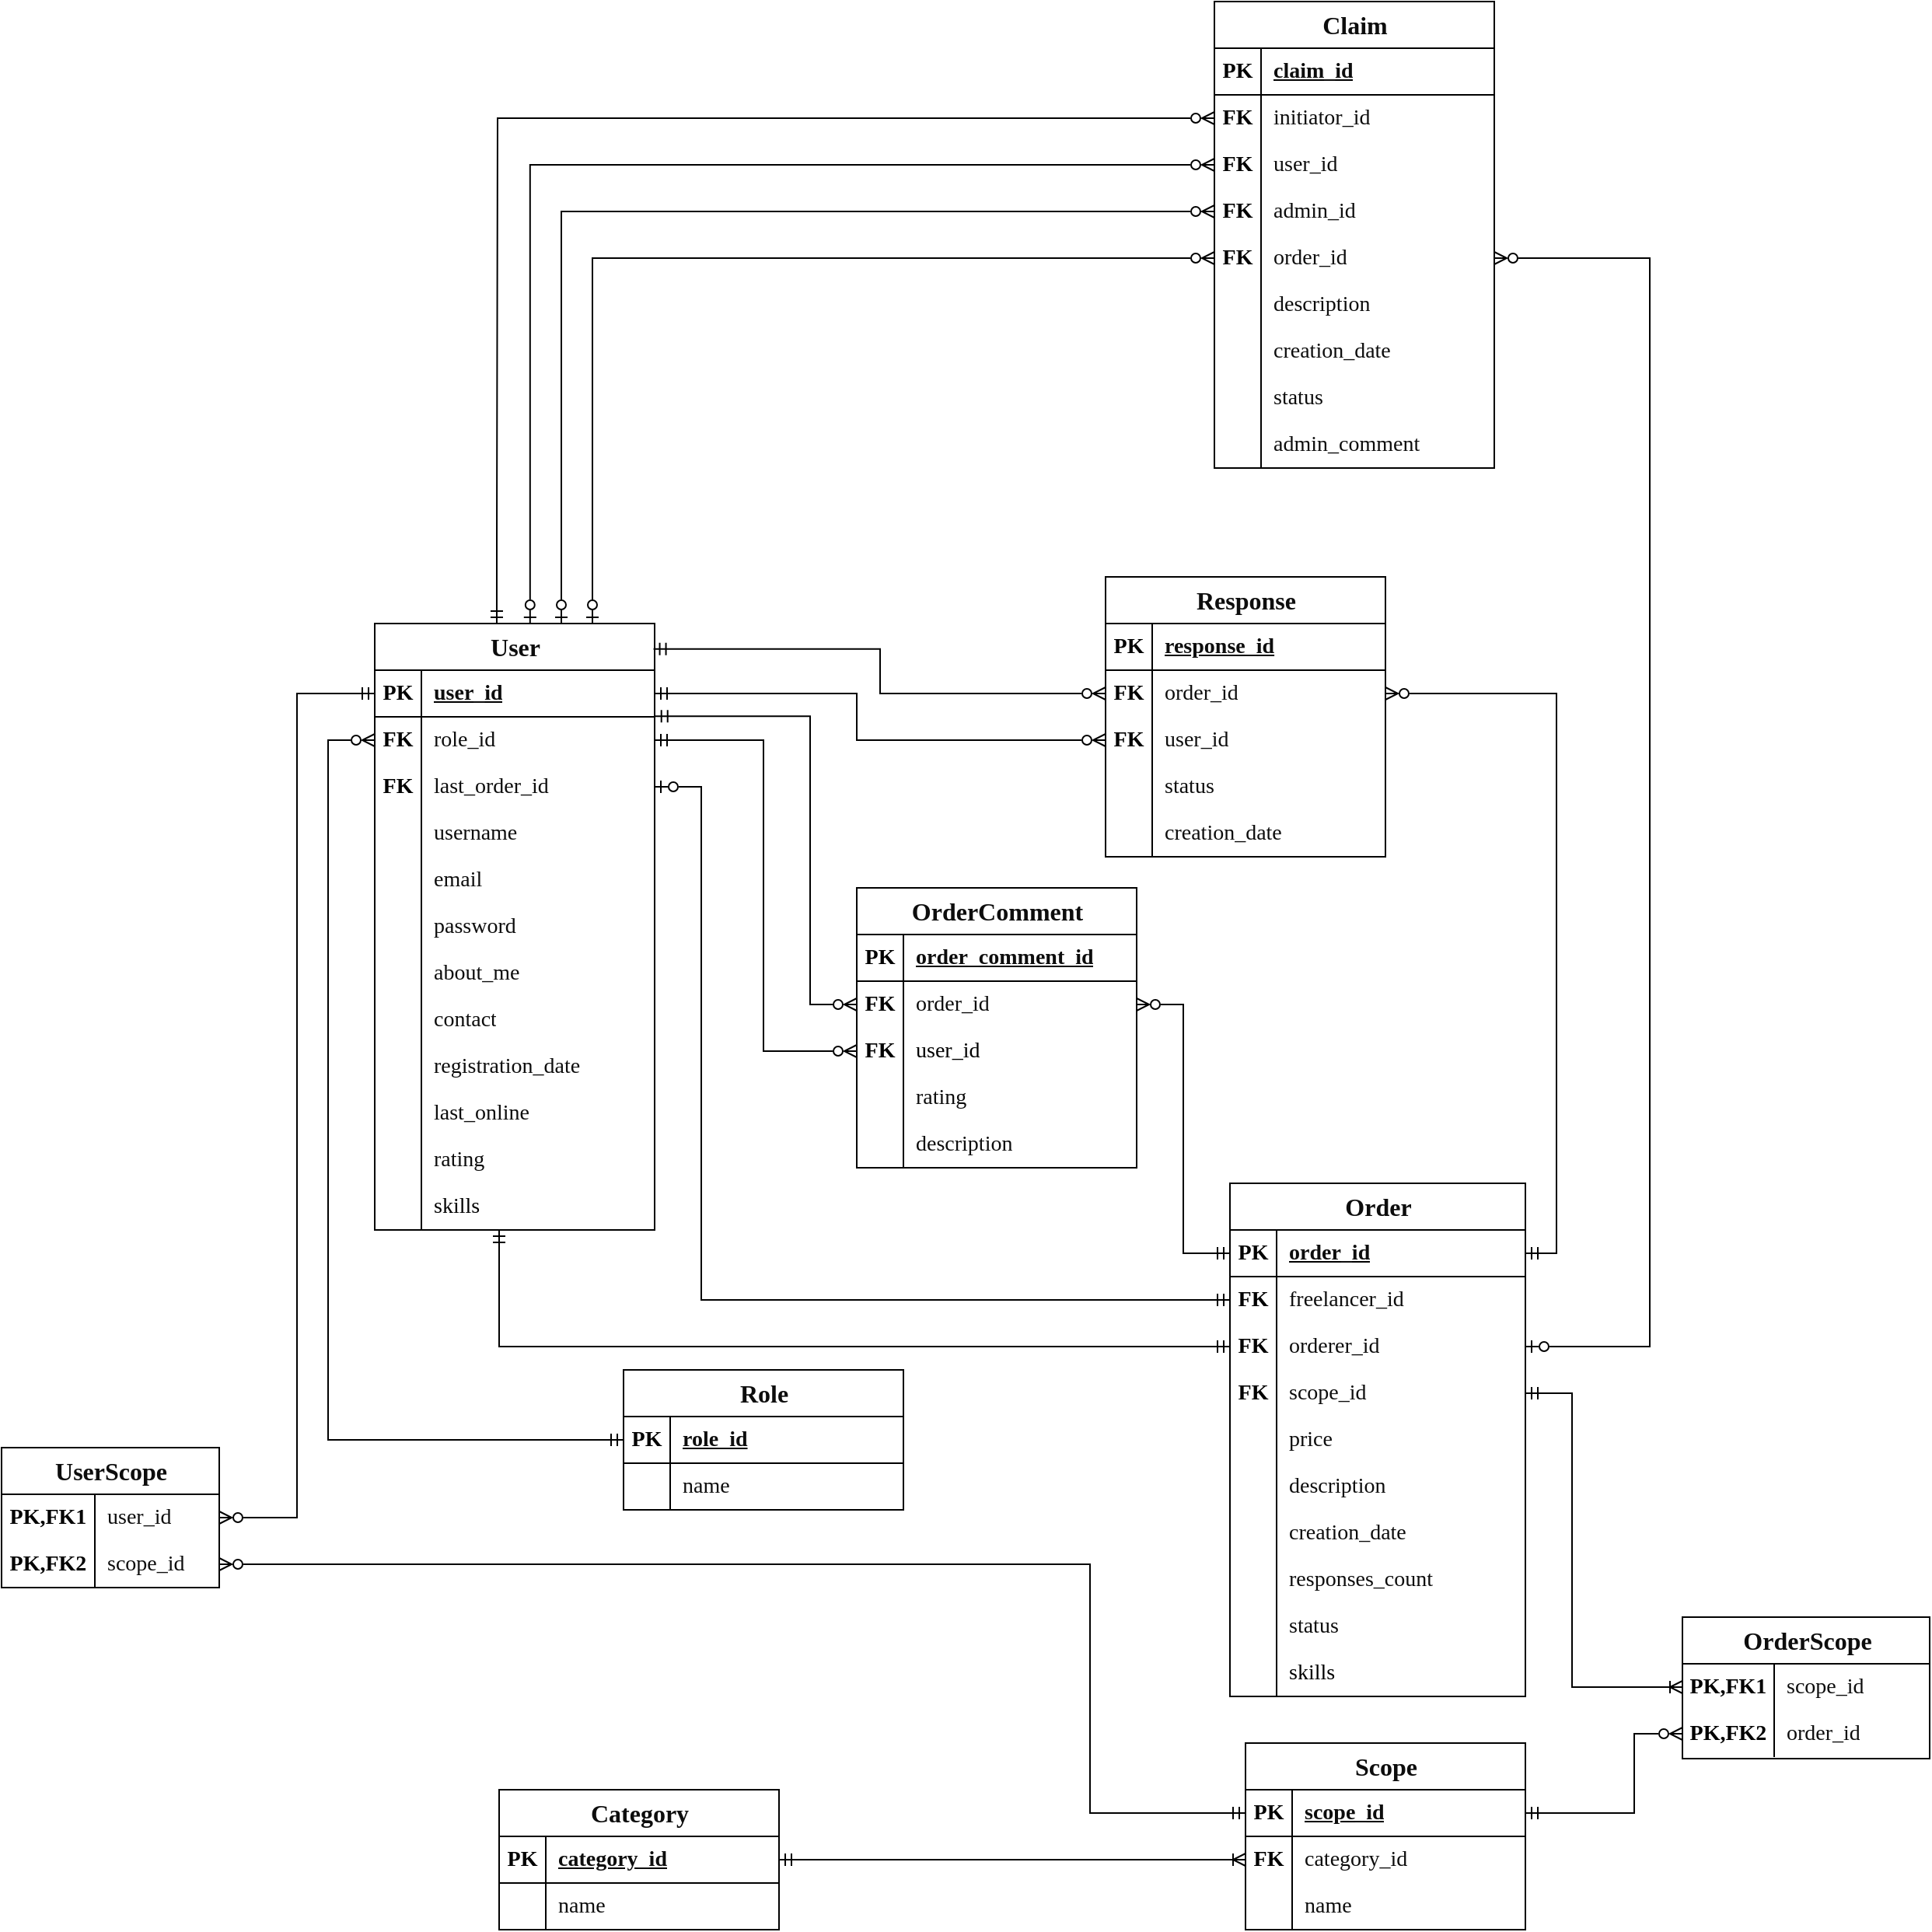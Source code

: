 <mxfile version="24.0.2" type="device">
  <diagram name="Страница — 1" id="sr-Tw8WmDZTZT9es9x0Y">
    <mxGraphModel dx="1551" dy="384" grid="1" gridSize="10" guides="1" tooltips="1" connect="1" arrows="1" fold="1" page="1" pageScale="1" pageWidth="827" pageHeight="1169" math="0" shadow="0">
      <root>
        <mxCell id="0" />
        <mxCell id="1" parent="0" />
        <mxCell id="IrqbEGlY7NtCgd82dfgf-1" value="&lt;span style=&quot;color: rgb(13, 13, 13); text-align: left; white-space: pre-wrap; background-color: rgb(255, 255, 255);&quot;&gt;&lt;font style=&quot;font-size: 16px;&quot;&gt;User&lt;/font&gt;&lt;/span&gt;" style="shape=table;startSize=30;container=1;collapsible=1;childLayout=tableLayout;fixedRows=1;rowLines=0;fontStyle=1;align=center;resizeLast=1;html=1;fontFamily=Times New Roman;fontSize=14;" parent="1" vertex="1">
          <mxGeometry x="220" y="440" width="180" height="390" as="geometry" />
        </mxCell>
        <mxCell id="IrqbEGlY7NtCgd82dfgf-2" value="" style="shape=tableRow;horizontal=0;startSize=0;swimlaneHead=0;swimlaneBody=0;fillColor=none;collapsible=0;dropTarget=0;points=[[0,0.5],[1,0.5]];portConstraint=eastwest;top=0;left=0;right=0;bottom=1;fontFamily=Times New Roman;fontSize=14;" parent="IrqbEGlY7NtCgd82dfgf-1" vertex="1">
          <mxGeometry y="30" width="180" height="30" as="geometry" />
        </mxCell>
        <mxCell id="IrqbEGlY7NtCgd82dfgf-3" value="PK" style="shape=partialRectangle;connectable=0;fillColor=none;top=0;left=0;bottom=0;right=0;fontStyle=1;overflow=hidden;whiteSpace=wrap;html=1;fontFamily=Times New Roman;fontSize=14;" parent="IrqbEGlY7NtCgd82dfgf-2" vertex="1">
          <mxGeometry width="30" height="30" as="geometry">
            <mxRectangle width="30" height="30" as="alternateBounds" />
          </mxGeometry>
        </mxCell>
        <mxCell id="IrqbEGlY7NtCgd82dfgf-4" value="&lt;span style=&quot;color: rgb(13, 13, 13); font-size: 14px; white-space-collapse: preserve; background-color: rgb(255, 255, 255);&quot;&gt;user_id&lt;/span&gt;" style="shape=partialRectangle;connectable=0;fillColor=none;top=0;left=0;bottom=0;right=0;align=left;spacingLeft=6;fontStyle=5;overflow=hidden;whiteSpace=wrap;html=1;fontFamily=Times New Roman;fontSize=14;" parent="IrqbEGlY7NtCgd82dfgf-2" vertex="1">
          <mxGeometry x="30" width="150" height="30" as="geometry">
            <mxRectangle width="150" height="30" as="alternateBounds" />
          </mxGeometry>
        </mxCell>
        <mxCell id="IrqbEGlY7NtCgd82dfgf-5" value="" style="shape=tableRow;horizontal=0;startSize=0;swimlaneHead=0;swimlaneBody=0;fillColor=none;collapsible=0;dropTarget=0;points=[[0,0.5],[1,0.5]];portConstraint=eastwest;top=0;left=0;right=0;bottom=0;fontFamily=Times New Roman;fontSize=14;" parent="IrqbEGlY7NtCgd82dfgf-1" vertex="1">
          <mxGeometry y="60" width="180" height="30" as="geometry" />
        </mxCell>
        <mxCell id="IrqbEGlY7NtCgd82dfgf-6" value="&lt;span style=&quot;font-weight: 700;&quot;&gt;FK&lt;/span&gt;" style="shape=partialRectangle;connectable=0;fillColor=none;top=0;left=0;bottom=0;right=0;editable=1;overflow=hidden;whiteSpace=wrap;html=1;fontFamily=Times New Roman;fontSize=14;" parent="IrqbEGlY7NtCgd82dfgf-5" vertex="1">
          <mxGeometry width="30" height="30" as="geometry">
            <mxRectangle width="30" height="30" as="alternateBounds" />
          </mxGeometry>
        </mxCell>
        <mxCell id="IrqbEGlY7NtCgd82dfgf-7" value="&lt;span style=&quot;color: rgb(13, 13, 13); white-space-collapse: preserve; background-color: rgb(255, 255, 255);&quot;&gt;role_id&lt;/span&gt;" style="shape=partialRectangle;connectable=0;fillColor=none;top=0;left=0;bottom=0;right=0;align=left;spacingLeft=6;overflow=hidden;whiteSpace=wrap;html=1;fontFamily=Times New Roman;fontSize=14;" parent="IrqbEGlY7NtCgd82dfgf-5" vertex="1">
          <mxGeometry x="30" width="150" height="30" as="geometry">
            <mxRectangle width="150" height="30" as="alternateBounds" />
          </mxGeometry>
        </mxCell>
        <mxCell id="IrqbEGlY7NtCgd82dfgf-8" value="" style="shape=tableRow;horizontal=0;startSize=0;swimlaneHead=0;swimlaneBody=0;fillColor=none;collapsible=0;dropTarget=0;points=[[0,0.5],[1,0.5]];portConstraint=eastwest;top=0;left=0;right=0;bottom=0;fontFamily=Times New Roman;fontSize=14;" parent="IrqbEGlY7NtCgd82dfgf-1" vertex="1">
          <mxGeometry y="90" width="180" height="30" as="geometry" />
        </mxCell>
        <mxCell id="IrqbEGlY7NtCgd82dfgf-9" value="&lt;span style=&quot;font-weight: 700;&quot;&gt;FK&lt;/span&gt;" style="shape=partialRectangle;connectable=0;fillColor=none;top=0;left=0;bottom=0;right=0;editable=1;overflow=hidden;whiteSpace=wrap;html=1;fontFamily=Times New Roman;fontSize=14;" parent="IrqbEGlY7NtCgd82dfgf-8" vertex="1">
          <mxGeometry width="30" height="30" as="geometry">
            <mxRectangle width="30" height="30" as="alternateBounds" />
          </mxGeometry>
        </mxCell>
        <mxCell id="IrqbEGlY7NtCgd82dfgf-10" value="&lt;span style=&quot;color: rgb(13, 13, 13); white-space-collapse: preserve; background-color: rgb(255, 255, 255);&quot;&gt;last_order_id&lt;/span&gt;" style="shape=partialRectangle;connectable=0;fillColor=none;top=0;left=0;bottom=0;right=0;align=left;spacingLeft=6;overflow=hidden;whiteSpace=wrap;html=1;fontFamily=Times New Roman;fontSize=14;" parent="IrqbEGlY7NtCgd82dfgf-8" vertex="1">
          <mxGeometry x="30" width="150" height="30" as="geometry">
            <mxRectangle width="150" height="30" as="alternateBounds" />
          </mxGeometry>
        </mxCell>
        <mxCell id="IrqbEGlY7NtCgd82dfgf-11" value="" style="shape=tableRow;horizontal=0;startSize=0;swimlaneHead=0;swimlaneBody=0;fillColor=none;collapsible=0;dropTarget=0;points=[[0,0.5],[1,0.5]];portConstraint=eastwest;top=0;left=0;right=0;bottom=0;fontFamily=Times New Roman;fontSize=14;" parent="IrqbEGlY7NtCgd82dfgf-1" vertex="1">
          <mxGeometry y="120" width="180" height="30" as="geometry" />
        </mxCell>
        <mxCell id="IrqbEGlY7NtCgd82dfgf-12" value="" style="shape=partialRectangle;connectable=0;fillColor=none;top=0;left=0;bottom=0;right=0;editable=1;overflow=hidden;whiteSpace=wrap;html=1;fontFamily=Times New Roman;fontSize=14;" parent="IrqbEGlY7NtCgd82dfgf-11" vertex="1">
          <mxGeometry width="30" height="30" as="geometry">
            <mxRectangle width="30" height="30" as="alternateBounds" />
          </mxGeometry>
        </mxCell>
        <mxCell id="IrqbEGlY7NtCgd82dfgf-13" value="&lt;span style=&quot;color: rgb(13, 13, 13); white-space-collapse: preserve; background-color: rgb(255, 255, 255);&quot;&gt;username&lt;/span&gt;" style="shape=partialRectangle;connectable=0;fillColor=none;top=0;left=0;bottom=0;right=0;align=left;spacingLeft=6;overflow=hidden;whiteSpace=wrap;html=1;fontFamily=Times New Roman;fontSize=14;" parent="IrqbEGlY7NtCgd82dfgf-11" vertex="1">
          <mxGeometry x="30" width="150" height="30" as="geometry">
            <mxRectangle width="150" height="30" as="alternateBounds" />
          </mxGeometry>
        </mxCell>
        <mxCell id="IrqbEGlY7NtCgd82dfgf-26" style="shape=tableRow;horizontal=0;startSize=0;swimlaneHead=0;swimlaneBody=0;fillColor=none;collapsible=0;dropTarget=0;points=[[0,0.5],[1,0.5]];portConstraint=eastwest;top=0;left=0;right=0;bottom=0;fontFamily=Times New Roman;fontSize=14;" parent="IrqbEGlY7NtCgd82dfgf-1" vertex="1">
          <mxGeometry y="150" width="180" height="30" as="geometry" />
        </mxCell>
        <mxCell id="IrqbEGlY7NtCgd82dfgf-27" value="" style="shape=partialRectangle;connectable=0;fillColor=none;top=0;left=0;bottom=0;right=0;editable=1;overflow=hidden;whiteSpace=wrap;html=1;fontFamily=Times New Roman;fontSize=14;" parent="IrqbEGlY7NtCgd82dfgf-26" vertex="1">
          <mxGeometry width="30" height="30" as="geometry">
            <mxRectangle width="30" height="30" as="alternateBounds" />
          </mxGeometry>
        </mxCell>
        <mxCell id="IrqbEGlY7NtCgd82dfgf-28" value="&lt;span style=&quot;color: rgb(13, 13, 13); white-space-collapse: preserve; background-color: rgb(255, 255, 255);&quot;&gt;email&lt;/span&gt;" style="shape=partialRectangle;connectable=0;fillColor=none;top=0;left=0;bottom=0;right=0;align=left;spacingLeft=6;overflow=hidden;whiteSpace=wrap;html=1;fontFamily=Times New Roman;fontSize=14;" parent="IrqbEGlY7NtCgd82dfgf-26" vertex="1">
          <mxGeometry x="30" width="150" height="30" as="geometry">
            <mxRectangle width="150" height="30" as="alternateBounds" />
          </mxGeometry>
        </mxCell>
        <mxCell id="IrqbEGlY7NtCgd82dfgf-23" style="shape=tableRow;horizontal=0;startSize=0;swimlaneHead=0;swimlaneBody=0;fillColor=none;collapsible=0;dropTarget=0;points=[[0,0.5],[1,0.5]];portConstraint=eastwest;top=0;left=0;right=0;bottom=0;fontFamily=Times New Roman;fontSize=14;" parent="IrqbEGlY7NtCgd82dfgf-1" vertex="1">
          <mxGeometry y="180" width="180" height="30" as="geometry" />
        </mxCell>
        <mxCell id="IrqbEGlY7NtCgd82dfgf-24" style="shape=partialRectangle;connectable=0;fillColor=none;top=0;left=0;bottom=0;right=0;editable=1;overflow=hidden;whiteSpace=wrap;html=1;fontFamily=Times New Roman;fontSize=14;" parent="IrqbEGlY7NtCgd82dfgf-23" vertex="1">
          <mxGeometry width="30" height="30" as="geometry">
            <mxRectangle width="30" height="30" as="alternateBounds" />
          </mxGeometry>
        </mxCell>
        <mxCell id="IrqbEGlY7NtCgd82dfgf-25" value="&lt;span style=&quot;color: rgb(13, 13, 13); white-space-collapse: preserve; background-color: rgb(255, 255, 255);&quot;&gt;password&lt;/span&gt;" style="shape=partialRectangle;connectable=0;fillColor=none;top=0;left=0;bottom=0;right=0;align=left;spacingLeft=6;overflow=hidden;whiteSpace=wrap;html=1;fontFamily=Times New Roman;fontSize=14;" parent="IrqbEGlY7NtCgd82dfgf-23" vertex="1">
          <mxGeometry x="30" width="150" height="30" as="geometry">
            <mxRectangle width="150" height="30" as="alternateBounds" />
          </mxGeometry>
        </mxCell>
        <mxCell id="IrqbEGlY7NtCgd82dfgf-20" style="shape=tableRow;horizontal=0;startSize=0;swimlaneHead=0;swimlaneBody=0;fillColor=none;collapsible=0;dropTarget=0;points=[[0,0.5],[1,0.5]];portConstraint=eastwest;top=0;left=0;right=0;bottom=0;fontFamily=Times New Roman;fontSize=14;" parent="IrqbEGlY7NtCgd82dfgf-1" vertex="1">
          <mxGeometry y="210" width="180" height="30" as="geometry" />
        </mxCell>
        <mxCell id="IrqbEGlY7NtCgd82dfgf-21" style="shape=partialRectangle;connectable=0;fillColor=none;top=0;left=0;bottom=0;right=0;editable=1;overflow=hidden;whiteSpace=wrap;html=1;fontFamily=Times New Roman;fontSize=14;" parent="IrqbEGlY7NtCgd82dfgf-20" vertex="1">
          <mxGeometry width="30" height="30" as="geometry">
            <mxRectangle width="30" height="30" as="alternateBounds" />
          </mxGeometry>
        </mxCell>
        <mxCell id="IrqbEGlY7NtCgd82dfgf-22" value="&lt;span style=&quot;color: rgb(13, 13, 13); white-space-collapse: preserve; background-color: rgb(255, 255, 255);&quot;&gt;about_me&lt;/span&gt;" style="shape=partialRectangle;connectable=0;fillColor=none;top=0;left=0;bottom=0;right=0;align=left;spacingLeft=6;overflow=hidden;whiteSpace=wrap;html=1;fontFamily=Times New Roman;fontSize=14;" parent="IrqbEGlY7NtCgd82dfgf-20" vertex="1">
          <mxGeometry x="30" width="150" height="30" as="geometry">
            <mxRectangle width="150" height="30" as="alternateBounds" />
          </mxGeometry>
        </mxCell>
        <mxCell id="IrqbEGlY7NtCgd82dfgf-17" style="shape=tableRow;horizontal=0;startSize=0;swimlaneHead=0;swimlaneBody=0;fillColor=none;collapsible=0;dropTarget=0;points=[[0,0.5],[1,0.5]];portConstraint=eastwest;top=0;left=0;right=0;bottom=0;fontFamily=Times New Roman;fontSize=14;" parent="IrqbEGlY7NtCgd82dfgf-1" vertex="1">
          <mxGeometry y="240" width="180" height="30" as="geometry" />
        </mxCell>
        <mxCell id="IrqbEGlY7NtCgd82dfgf-18" style="shape=partialRectangle;connectable=0;fillColor=none;top=0;left=0;bottom=0;right=0;editable=1;overflow=hidden;whiteSpace=wrap;html=1;fontFamily=Times New Roman;fontSize=14;" parent="IrqbEGlY7NtCgd82dfgf-17" vertex="1">
          <mxGeometry width="30" height="30" as="geometry">
            <mxRectangle width="30" height="30" as="alternateBounds" />
          </mxGeometry>
        </mxCell>
        <mxCell id="IrqbEGlY7NtCgd82dfgf-19" value="&lt;span style=&quot;color: rgb(13, 13, 13); white-space-collapse: preserve; background-color: rgb(255, 255, 255);&quot;&gt;contact&lt;/span&gt;" style="shape=partialRectangle;connectable=0;fillColor=none;top=0;left=0;bottom=0;right=0;align=left;spacingLeft=6;overflow=hidden;whiteSpace=wrap;html=1;fontFamily=Times New Roman;fontSize=14;" parent="IrqbEGlY7NtCgd82dfgf-17" vertex="1">
          <mxGeometry x="30" width="150" height="30" as="geometry">
            <mxRectangle width="150" height="30" as="alternateBounds" />
          </mxGeometry>
        </mxCell>
        <mxCell id="IrqbEGlY7NtCgd82dfgf-14" style="shape=tableRow;horizontal=0;startSize=0;swimlaneHead=0;swimlaneBody=0;fillColor=none;collapsible=0;dropTarget=0;points=[[0,0.5],[1,0.5]];portConstraint=eastwest;top=0;left=0;right=0;bottom=0;fontFamily=Times New Roman;fontSize=14;" parent="IrqbEGlY7NtCgd82dfgf-1" vertex="1">
          <mxGeometry y="270" width="180" height="30" as="geometry" />
        </mxCell>
        <mxCell id="IrqbEGlY7NtCgd82dfgf-15" style="shape=partialRectangle;connectable=0;fillColor=none;top=0;left=0;bottom=0;right=0;editable=1;overflow=hidden;whiteSpace=wrap;html=1;fontFamily=Times New Roman;fontSize=14;" parent="IrqbEGlY7NtCgd82dfgf-14" vertex="1">
          <mxGeometry width="30" height="30" as="geometry">
            <mxRectangle width="30" height="30" as="alternateBounds" />
          </mxGeometry>
        </mxCell>
        <mxCell id="IrqbEGlY7NtCgd82dfgf-16" value="&lt;span style=&quot;color: rgb(13, 13, 13); white-space-collapse: preserve; background-color: rgb(255, 255, 255);&quot;&gt;registration_date&lt;/span&gt;" style="shape=partialRectangle;connectable=0;fillColor=none;top=0;left=0;bottom=0;right=0;align=left;spacingLeft=6;overflow=hidden;whiteSpace=wrap;html=1;fontFamily=Times New Roman;fontSize=14;" parent="IrqbEGlY7NtCgd82dfgf-14" vertex="1">
          <mxGeometry x="30" width="150" height="30" as="geometry">
            <mxRectangle width="150" height="30" as="alternateBounds" />
          </mxGeometry>
        </mxCell>
        <mxCell id="IrqbEGlY7NtCgd82dfgf-73" style="shape=tableRow;horizontal=0;startSize=0;swimlaneHead=0;swimlaneBody=0;fillColor=none;collapsible=0;dropTarget=0;points=[[0,0.5],[1,0.5]];portConstraint=eastwest;top=0;left=0;right=0;bottom=0;fontFamily=Times New Roman;fontSize=14;" parent="IrqbEGlY7NtCgd82dfgf-1" vertex="1">
          <mxGeometry y="300" width="180" height="30" as="geometry" />
        </mxCell>
        <mxCell id="IrqbEGlY7NtCgd82dfgf-74" style="shape=partialRectangle;connectable=0;fillColor=none;top=0;left=0;bottom=0;right=0;editable=1;overflow=hidden;whiteSpace=wrap;html=1;fontFamily=Times New Roman;fontSize=14;" parent="IrqbEGlY7NtCgd82dfgf-73" vertex="1">
          <mxGeometry width="30" height="30" as="geometry">
            <mxRectangle width="30" height="30" as="alternateBounds" />
          </mxGeometry>
        </mxCell>
        <mxCell id="IrqbEGlY7NtCgd82dfgf-75" value="&lt;span style=&quot;color: rgb(13, 13, 13); white-space-collapse: preserve; background-color: rgb(255, 255, 255);&quot;&gt;last_online&lt;/span&gt;" style="shape=partialRectangle;connectable=0;fillColor=none;top=0;left=0;bottom=0;right=0;align=left;spacingLeft=6;overflow=hidden;whiteSpace=wrap;html=1;fontFamily=Times New Roman;fontSize=14;" parent="IrqbEGlY7NtCgd82dfgf-73" vertex="1">
          <mxGeometry x="30" width="150" height="30" as="geometry">
            <mxRectangle width="150" height="30" as="alternateBounds" />
          </mxGeometry>
        </mxCell>
        <mxCell id="IrqbEGlY7NtCgd82dfgf-216" style="shape=tableRow;horizontal=0;startSize=0;swimlaneHead=0;swimlaneBody=0;fillColor=none;collapsible=0;dropTarget=0;points=[[0,0.5],[1,0.5]];portConstraint=eastwest;top=0;left=0;right=0;bottom=0;fontFamily=Times New Roman;fontSize=14;" parent="IrqbEGlY7NtCgd82dfgf-1" vertex="1">
          <mxGeometry y="330" width="180" height="30" as="geometry" />
        </mxCell>
        <mxCell id="IrqbEGlY7NtCgd82dfgf-217" value="" style="shape=partialRectangle;connectable=0;fillColor=none;top=0;left=0;bottom=0;right=0;editable=1;overflow=hidden;whiteSpace=wrap;html=1;fontFamily=Times New Roman;fontSize=14;" parent="IrqbEGlY7NtCgd82dfgf-216" vertex="1">
          <mxGeometry width="30" height="30" as="geometry">
            <mxRectangle width="30" height="30" as="alternateBounds" />
          </mxGeometry>
        </mxCell>
        <mxCell id="IrqbEGlY7NtCgd82dfgf-218" value="&lt;span style=&quot;color: rgb(13, 13, 13); white-space-collapse: preserve; background-color: rgb(255, 255, 255);&quot;&gt;rating&lt;/span&gt;" style="shape=partialRectangle;connectable=0;fillColor=none;top=0;left=0;bottom=0;right=0;align=left;spacingLeft=6;overflow=hidden;whiteSpace=wrap;html=1;fontFamily=Times New Roman;fontSize=14;" parent="IrqbEGlY7NtCgd82dfgf-216" vertex="1">
          <mxGeometry x="30" width="150" height="30" as="geometry">
            <mxRectangle width="150" height="30" as="alternateBounds" />
          </mxGeometry>
        </mxCell>
        <mxCell id="J7zf1tcTqOMUw8iW56uy-1" style="shape=tableRow;horizontal=0;startSize=0;swimlaneHead=0;swimlaneBody=0;fillColor=none;collapsible=0;dropTarget=0;points=[[0,0.5],[1,0.5]];portConstraint=eastwest;top=0;left=0;right=0;bottom=0;fontFamily=Times New Roman;fontSize=14;" parent="IrqbEGlY7NtCgd82dfgf-1" vertex="1">
          <mxGeometry y="360" width="180" height="30" as="geometry" />
        </mxCell>
        <mxCell id="J7zf1tcTqOMUw8iW56uy-2" style="shape=partialRectangle;connectable=0;fillColor=none;top=0;left=0;bottom=0;right=0;editable=1;overflow=hidden;whiteSpace=wrap;html=1;fontFamily=Times New Roman;fontSize=14;" parent="J7zf1tcTqOMUw8iW56uy-1" vertex="1">
          <mxGeometry width="30" height="30" as="geometry">
            <mxRectangle width="30" height="30" as="alternateBounds" />
          </mxGeometry>
        </mxCell>
        <mxCell id="J7zf1tcTqOMUw8iW56uy-3" value="skills" style="shape=partialRectangle;connectable=0;fillColor=none;top=0;left=0;bottom=0;right=0;align=left;spacingLeft=6;overflow=hidden;whiteSpace=wrap;html=1;fontFamily=Times New Roman;fontSize=14;" parent="J7zf1tcTqOMUw8iW56uy-1" vertex="1">
          <mxGeometry x="30" width="150" height="30" as="geometry">
            <mxRectangle width="150" height="30" as="alternateBounds" />
          </mxGeometry>
        </mxCell>
        <mxCell id="IrqbEGlY7NtCgd82dfgf-57" value="&lt;span style=&quot;color: rgb(13, 13, 13); text-align: left; white-space: pre-wrap; background-color: rgb(255, 255, 255);&quot;&gt;&lt;font style=&quot;font-size: 16px;&quot;&gt;Role&lt;/font&gt;&lt;/span&gt;" style="shape=table;startSize=30;container=1;collapsible=1;childLayout=tableLayout;fixedRows=1;rowLines=0;fontStyle=1;align=center;resizeLast=1;html=1;fontFamily=Times New Roman;fontSize=14;" parent="1" vertex="1">
          <mxGeometry x="380" y="920" width="180" height="90" as="geometry" />
        </mxCell>
        <mxCell id="IrqbEGlY7NtCgd82dfgf-58" value="" style="shape=tableRow;horizontal=0;startSize=0;swimlaneHead=0;swimlaneBody=0;fillColor=none;collapsible=0;dropTarget=0;points=[[0,0.5],[1,0.5]];portConstraint=eastwest;top=0;left=0;right=0;bottom=1;fontFamily=Times New Roman;fontSize=14;" parent="IrqbEGlY7NtCgd82dfgf-57" vertex="1">
          <mxGeometry y="30" width="180" height="30" as="geometry" />
        </mxCell>
        <mxCell id="IrqbEGlY7NtCgd82dfgf-59" value="PK" style="shape=partialRectangle;connectable=0;fillColor=none;top=0;left=0;bottom=0;right=0;fontStyle=1;overflow=hidden;whiteSpace=wrap;html=1;fontFamily=Times New Roman;fontSize=14;" parent="IrqbEGlY7NtCgd82dfgf-58" vertex="1">
          <mxGeometry width="30" height="30" as="geometry">
            <mxRectangle width="30" height="30" as="alternateBounds" />
          </mxGeometry>
        </mxCell>
        <mxCell id="IrqbEGlY7NtCgd82dfgf-60" value="&lt;span style=&quot;color: rgb(13, 13, 13); font-size: 14px; white-space-collapse: preserve; background-color: rgb(255, 255, 255);&quot;&gt;role_id&lt;/span&gt;" style="shape=partialRectangle;connectable=0;fillColor=none;top=0;left=0;bottom=0;right=0;align=left;spacingLeft=6;fontStyle=5;overflow=hidden;whiteSpace=wrap;html=1;fontFamily=Times New Roman;fontSize=14;" parent="IrqbEGlY7NtCgd82dfgf-58" vertex="1">
          <mxGeometry x="30" width="150" height="30" as="geometry">
            <mxRectangle width="150" height="30" as="alternateBounds" />
          </mxGeometry>
        </mxCell>
        <mxCell id="IrqbEGlY7NtCgd82dfgf-61" value="" style="shape=tableRow;horizontal=0;startSize=0;swimlaneHead=0;swimlaneBody=0;fillColor=none;collapsible=0;dropTarget=0;points=[[0,0.5],[1,0.5]];portConstraint=eastwest;top=0;left=0;right=0;bottom=0;fontFamily=Times New Roman;fontSize=14;" parent="IrqbEGlY7NtCgd82dfgf-57" vertex="1">
          <mxGeometry y="60" width="180" height="30" as="geometry" />
        </mxCell>
        <mxCell id="IrqbEGlY7NtCgd82dfgf-62" value="" style="shape=partialRectangle;connectable=0;fillColor=none;top=0;left=0;bottom=0;right=0;editable=1;overflow=hidden;whiteSpace=wrap;html=1;fontFamily=Times New Roman;fontSize=14;" parent="IrqbEGlY7NtCgd82dfgf-61" vertex="1">
          <mxGeometry width="30" height="30" as="geometry">
            <mxRectangle width="30" height="30" as="alternateBounds" />
          </mxGeometry>
        </mxCell>
        <mxCell id="IrqbEGlY7NtCgd82dfgf-63" value="&lt;span style=&quot;color: rgb(13, 13, 13); font-size: 14px; white-space-collapse: preserve; background-color: rgb(255, 255, 255);&quot;&gt;name&lt;/span&gt;" style="shape=partialRectangle;connectable=0;fillColor=none;top=0;left=0;bottom=0;right=0;align=left;spacingLeft=6;overflow=hidden;whiteSpace=wrap;html=1;fontFamily=Times New Roman;fontSize=14;" parent="IrqbEGlY7NtCgd82dfgf-61" vertex="1">
          <mxGeometry x="30" width="150" height="30" as="geometry">
            <mxRectangle width="150" height="30" as="alternateBounds" />
          </mxGeometry>
        </mxCell>
        <mxCell id="IrqbEGlY7NtCgd82dfgf-76" value="&lt;span style=&quot;color: rgb(13, 13, 13); text-align: left; white-space: pre-wrap; background-color: rgb(255, 255, 255);&quot;&gt;&lt;b style=&quot;&quot;&gt;&lt;font style=&quot;font-size: 16px;&quot;&gt;Order&lt;/font&gt;&lt;/b&gt;&lt;/span&gt;" style="shape=table;startSize=30;container=1;collapsible=1;childLayout=tableLayout;fixedRows=1;rowLines=0;fontStyle=0;align=center;resizeLast=1;html=1;fontFamily=Times New Roman;fontSize=14;" parent="1" vertex="1">
          <mxGeometry x="770" y="800" width="190" height="330" as="geometry" />
        </mxCell>
        <mxCell id="IrqbEGlY7NtCgd82dfgf-77" value="" style="shape=tableRow;horizontal=0;startSize=0;swimlaneHead=0;swimlaneBody=0;fillColor=none;collapsible=0;dropTarget=0;points=[[0,0.5],[1,0.5]];portConstraint=eastwest;top=0;left=0;right=0;bottom=1;fontFamily=Times New Roman;fontSize=14;fontStyle=0" parent="IrqbEGlY7NtCgd82dfgf-76" vertex="1">
          <mxGeometry y="30" width="190" height="30" as="geometry" />
        </mxCell>
        <mxCell id="IrqbEGlY7NtCgd82dfgf-78" value="&lt;b&gt;PK&lt;/b&gt;" style="shape=partialRectangle;connectable=0;fillColor=none;top=0;left=0;bottom=0;right=0;fontStyle=0;overflow=hidden;whiteSpace=wrap;html=1;fontFamily=Times New Roman;fontSize=14;" parent="IrqbEGlY7NtCgd82dfgf-77" vertex="1">
          <mxGeometry width="30" height="30" as="geometry">
            <mxRectangle width="30" height="30" as="alternateBounds" />
          </mxGeometry>
        </mxCell>
        <mxCell id="IrqbEGlY7NtCgd82dfgf-79" value="&lt;span style=&quot;color: rgb(13, 13, 13); font-size: 14px; white-space-collapse: preserve; background-color: rgb(255, 255, 255);&quot;&gt;&lt;b&gt;order_id&lt;/b&gt;&lt;/span&gt;" style="shape=partialRectangle;connectable=0;fillColor=none;top=0;left=0;bottom=0;right=0;align=left;spacingLeft=6;fontStyle=4;overflow=hidden;whiteSpace=wrap;html=1;fontFamily=Times New Roman;fontSize=14;" parent="IrqbEGlY7NtCgd82dfgf-77" vertex="1">
          <mxGeometry x="30" width="160" height="30" as="geometry">
            <mxRectangle width="160" height="30" as="alternateBounds" />
          </mxGeometry>
        </mxCell>
        <mxCell id="IrqbEGlY7NtCgd82dfgf-80" value="" style="shape=tableRow;horizontal=0;startSize=0;swimlaneHead=0;swimlaneBody=0;fillColor=none;collapsible=0;dropTarget=0;points=[[0,0.5],[1,0.5]];portConstraint=eastwest;top=0;left=0;right=0;bottom=0;fontFamily=Times New Roman;fontSize=14;fontStyle=0" parent="IrqbEGlY7NtCgd82dfgf-76" vertex="1">
          <mxGeometry y="60" width="190" height="30" as="geometry" />
        </mxCell>
        <mxCell id="IrqbEGlY7NtCgd82dfgf-81" value="&lt;span style=&quot;font-weight: 700;&quot;&gt;FK&lt;/span&gt;" style="shape=partialRectangle;connectable=0;fillColor=none;top=0;left=0;bottom=0;right=0;editable=1;overflow=hidden;whiteSpace=wrap;html=1;fontFamily=Times New Roman;fontSize=14;fontStyle=0" parent="IrqbEGlY7NtCgd82dfgf-80" vertex="1">
          <mxGeometry width="30" height="30" as="geometry">
            <mxRectangle width="30" height="30" as="alternateBounds" />
          </mxGeometry>
        </mxCell>
        <mxCell id="IrqbEGlY7NtCgd82dfgf-82" value="&lt;span style=&quot;color: rgb(13, 13, 13); font-size: 14px; white-space-collapse: preserve; background-color: rgb(255, 255, 255);&quot;&gt;freelancer_id&lt;/span&gt;" style="shape=partialRectangle;connectable=0;fillColor=none;top=0;left=0;bottom=0;right=0;align=left;spacingLeft=6;overflow=hidden;whiteSpace=wrap;html=1;fontFamily=Times New Roman;fontSize=14;fontStyle=0" parent="IrqbEGlY7NtCgd82dfgf-80" vertex="1">
          <mxGeometry x="30" width="160" height="30" as="geometry">
            <mxRectangle width="160" height="30" as="alternateBounds" />
          </mxGeometry>
        </mxCell>
        <mxCell id="IrqbEGlY7NtCgd82dfgf-83" value="" style="shape=tableRow;horizontal=0;startSize=0;swimlaneHead=0;swimlaneBody=0;fillColor=none;collapsible=0;dropTarget=0;points=[[0,0.5],[1,0.5]];portConstraint=eastwest;top=0;left=0;right=0;bottom=0;fontFamily=Times New Roman;fontSize=14;fontStyle=0" parent="IrqbEGlY7NtCgd82dfgf-76" vertex="1">
          <mxGeometry y="90" width="190" height="30" as="geometry" />
        </mxCell>
        <mxCell id="IrqbEGlY7NtCgd82dfgf-84" value="&lt;span style=&quot;font-weight: 700;&quot;&gt;FK&lt;/span&gt;" style="shape=partialRectangle;connectable=0;fillColor=none;top=0;left=0;bottom=0;right=0;editable=1;overflow=hidden;whiteSpace=wrap;html=1;fontFamily=Times New Roman;fontSize=14;fontStyle=0" parent="IrqbEGlY7NtCgd82dfgf-83" vertex="1">
          <mxGeometry width="30" height="30" as="geometry">
            <mxRectangle width="30" height="30" as="alternateBounds" />
          </mxGeometry>
        </mxCell>
        <mxCell id="IrqbEGlY7NtCgd82dfgf-85" value="&lt;span style=&quot;color: rgb(13, 13, 13); font-size: 14px; white-space-collapse: preserve; background-color: rgb(255, 255, 255);&quot;&gt;orderer_id&lt;/span&gt;" style="shape=partialRectangle;connectable=0;fillColor=none;top=0;left=0;bottom=0;right=0;align=left;spacingLeft=6;overflow=hidden;whiteSpace=wrap;html=1;fontFamily=Times New Roman;fontSize=14;fontStyle=0" parent="IrqbEGlY7NtCgd82dfgf-83" vertex="1">
          <mxGeometry x="30" width="160" height="30" as="geometry">
            <mxRectangle width="160" height="30" as="alternateBounds" />
          </mxGeometry>
        </mxCell>
        <mxCell id="IrqbEGlY7NtCgd82dfgf-117" style="shape=tableRow;horizontal=0;startSize=0;swimlaneHead=0;swimlaneBody=0;fillColor=none;collapsible=0;dropTarget=0;points=[[0,0.5],[1,0.5]];portConstraint=eastwest;top=0;left=0;right=0;bottom=0;fontFamily=Times New Roman;fontSize=14;fontStyle=0" parent="IrqbEGlY7NtCgd82dfgf-76" vertex="1">
          <mxGeometry y="120" width="190" height="30" as="geometry" />
        </mxCell>
        <mxCell id="IrqbEGlY7NtCgd82dfgf-118" value="&lt;span style=&quot;font-weight: 700;&quot;&gt;FK&lt;/span&gt;" style="shape=partialRectangle;connectable=0;fillColor=none;top=0;left=0;bottom=0;right=0;editable=1;overflow=hidden;whiteSpace=wrap;html=1;fontFamily=Times New Roman;fontSize=14;fontStyle=0" parent="IrqbEGlY7NtCgd82dfgf-117" vertex="1">
          <mxGeometry width="30" height="30" as="geometry">
            <mxRectangle width="30" height="30" as="alternateBounds" />
          </mxGeometry>
        </mxCell>
        <mxCell id="IrqbEGlY7NtCgd82dfgf-119" value="&lt;span style=&quot;color: rgb(13, 13, 13); white-space-collapse: preserve; background-color: rgb(255, 255, 255);&quot;&gt;scope_id&lt;/span&gt;" style="shape=partialRectangle;connectable=0;fillColor=none;top=0;left=0;bottom=0;right=0;align=left;spacingLeft=6;overflow=hidden;whiteSpace=wrap;html=1;fontFamily=Times New Roman;fontSize=14;fontStyle=0" parent="IrqbEGlY7NtCgd82dfgf-117" vertex="1">
          <mxGeometry x="30" width="160" height="30" as="geometry">
            <mxRectangle width="160" height="30" as="alternateBounds" />
          </mxGeometry>
        </mxCell>
        <mxCell id="IrqbEGlY7NtCgd82dfgf-86" value="" style="shape=tableRow;horizontal=0;startSize=0;swimlaneHead=0;swimlaneBody=0;fillColor=none;collapsible=0;dropTarget=0;points=[[0,0.5],[1,0.5]];portConstraint=eastwest;top=0;left=0;right=0;bottom=0;fontFamily=Times New Roman;fontSize=14;fontStyle=0" parent="IrqbEGlY7NtCgd82dfgf-76" vertex="1">
          <mxGeometry y="150" width="190" height="30" as="geometry" />
        </mxCell>
        <mxCell id="IrqbEGlY7NtCgd82dfgf-87" value="" style="shape=partialRectangle;connectable=0;fillColor=none;top=0;left=0;bottom=0;right=0;editable=1;overflow=hidden;whiteSpace=wrap;html=1;fontFamily=Times New Roman;fontSize=14;fontStyle=0" parent="IrqbEGlY7NtCgd82dfgf-86" vertex="1">
          <mxGeometry width="30" height="30" as="geometry">
            <mxRectangle width="30" height="30" as="alternateBounds" />
          </mxGeometry>
        </mxCell>
        <mxCell id="IrqbEGlY7NtCgd82dfgf-88" value="&lt;span style=&quot;color: rgb(13, 13, 13); white-space-collapse: preserve; background-color: rgb(255, 255, 255);&quot;&gt;price&lt;/span&gt;" style="shape=partialRectangle;connectable=0;fillColor=none;top=0;left=0;bottom=0;right=0;align=left;spacingLeft=6;overflow=hidden;whiteSpace=wrap;html=1;fontFamily=Times New Roman;fontSize=14;fontStyle=0" parent="IrqbEGlY7NtCgd82dfgf-86" vertex="1">
          <mxGeometry x="30" width="160" height="30" as="geometry">
            <mxRectangle width="160" height="30" as="alternateBounds" />
          </mxGeometry>
        </mxCell>
        <mxCell id="IrqbEGlY7NtCgd82dfgf-89" style="shape=tableRow;horizontal=0;startSize=0;swimlaneHead=0;swimlaneBody=0;fillColor=none;collapsible=0;dropTarget=0;points=[[0,0.5],[1,0.5]];portConstraint=eastwest;top=0;left=0;right=0;bottom=0;fontFamily=Times New Roman;fontSize=14;fontStyle=0" parent="IrqbEGlY7NtCgd82dfgf-76" vertex="1">
          <mxGeometry y="180" width="190" height="30" as="geometry" />
        </mxCell>
        <mxCell id="IrqbEGlY7NtCgd82dfgf-90" style="shape=partialRectangle;connectable=0;fillColor=none;top=0;left=0;bottom=0;right=0;editable=1;overflow=hidden;whiteSpace=wrap;html=1;fontFamily=Times New Roman;fontSize=14;fontStyle=0" parent="IrqbEGlY7NtCgd82dfgf-89" vertex="1">
          <mxGeometry width="30" height="30" as="geometry">
            <mxRectangle width="30" height="30" as="alternateBounds" />
          </mxGeometry>
        </mxCell>
        <mxCell id="IrqbEGlY7NtCgd82dfgf-91" value="&lt;span style=&quot;color: rgb(13, 13, 13); white-space-collapse: preserve; background-color: rgb(255, 255, 255);&quot;&gt;description&lt;/span&gt;" style="shape=partialRectangle;connectable=0;fillColor=none;top=0;left=0;bottom=0;right=0;align=left;spacingLeft=6;overflow=hidden;whiteSpace=wrap;html=1;fontFamily=Times New Roman;fontSize=14;fontStyle=0" parent="IrqbEGlY7NtCgd82dfgf-89" vertex="1">
          <mxGeometry x="30" width="160" height="30" as="geometry">
            <mxRectangle width="160" height="30" as="alternateBounds" />
          </mxGeometry>
        </mxCell>
        <mxCell id="IrqbEGlY7NtCgd82dfgf-92" style="shape=tableRow;horizontal=0;startSize=0;swimlaneHead=0;swimlaneBody=0;fillColor=none;collapsible=0;dropTarget=0;points=[[0,0.5],[1,0.5]];portConstraint=eastwest;top=0;left=0;right=0;bottom=0;fontFamily=Times New Roman;fontSize=14;fontStyle=0" parent="IrqbEGlY7NtCgd82dfgf-76" vertex="1">
          <mxGeometry y="210" width="190" height="30" as="geometry" />
        </mxCell>
        <mxCell id="IrqbEGlY7NtCgd82dfgf-93" style="shape=partialRectangle;connectable=0;fillColor=none;top=0;left=0;bottom=0;right=0;editable=1;overflow=hidden;whiteSpace=wrap;html=1;fontFamily=Times New Roman;fontSize=14;fontStyle=0" parent="IrqbEGlY7NtCgd82dfgf-92" vertex="1">
          <mxGeometry width="30" height="30" as="geometry">
            <mxRectangle width="30" height="30" as="alternateBounds" />
          </mxGeometry>
        </mxCell>
        <mxCell id="IrqbEGlY7NtCgd82dfgf-94" value="&lt;span style=&quot;color: rgb(13, 13, 13); white-space-collapse: preserve; background-color: rgb(255, 255, 255);&quot;&gt;creation_date&lt;/span&gt;" style="shape=partialRectangle;connectable=0;fillColor=none;top=0;left=0;bottom=0;right=0;align=left;spacingLeft=6;overflow=hidden;whiteSpace=wrap;html=1;fontFamily=Times New Roman;fontSize=14;fontStyle=0" parent="IrqbEGlY7NtCgd82dfgf-92" vertex="1">
          <mxGeometry x="30" width="160" height="30" as="geometry">
            <mxRectangle width="160" height="30" as="alternateBounds" />
          </mxGeometry>
        </mxCell>
        <mxCell id="IrqbEGlY7NtCgd82dfgf-95" style="shape=tableRow;horizontal=0;startSize=0;swimlaneHead=0;swimlaneBody=0;fillColor=none;collapsible=0;dropTarget=0;points=[[0,0.5],[1,0.5]];portConstraint=eastwest;top=0;left=0;right=0;bottom=0;fontFamily=Times New Roman;fontSize=14;fontStyle=0" parent="IrqbEGlY7NtCgd82dfgf-76" vertex="1">
          <mxGeometry y="240" width="190" height="30" as="geometry" />
        </mxCell>
        <mxCell id="IrqbEGlY7NtCgd82dfgf-96" style="shape=partialRectangle;connectable=0;fillColor=none;top=0;left=0;bottom=0;right=0;editable=1;overflow=hidden;whiteSpace=wrap;html=1;fontFamily=Times New Roman;fontSize=14;fontStyle=0" parent="IrqbEGlY7NtCgd82dfgf-95" vertex="1">
          <mxGeometry width="30" height="30" as="geometry">
            <mxRectangle width="30" height="30" as="alternateBounds" />
          </mxGeometry>
        </mxCell>
        <mxCell id="IrqbEGlY7NtCgd82dfgf-97" value="&lt;span style=&quot;color: rgb(13, 13, 13); white-space-collapse: preserve; background-color: rgb(255, 255, 255);&quot;&gt;responses_count&lt;/span&gt;" style="shape=partialRectangle;connectable=0;fillColor=none;top=0;left=0;bottom=0;right=0;align=left;spacingLeft=6;overflow=hidden;whiteSpace=wrap;html=1;fontFamily=Times New Roman;fontSize=14;fontStyle=0" parent="IrqbEGlY7NtCgd82dfgf-95" vertex="1">
          <mxGeometry x="30" width="160" height="30" as="geometry">
            <mxRectangle width="160" height="30" as="alternateBounds" />
          </mxGeometry>
        </mxCell>
        <mxCell id="IrqbEGlY7NtCgd82dfgf-98" style="shape=tableRow;horizontal=0;startSize=0;swimlaneHead=0;swimlaneBody=0;fillColor=none;collapsible=0;dropTarget=0;points=[[0,0.5],[1,0.5]];portConstraint=eastwest;top=0;left=0;right=0;bottom=0;fontFamily=Times New Roman;fontSize=14;fontStyle=0" parent="IrqbEGlY7NtCgd82dfgf-76" vertex="1">
          <mxGeometry y="270" width="190" height="30" as="geometry" />
        </mxCell>
        <mxCell id="IrqbEGlY7NtCgd82dfgf-99" value="" style="shape=partialRectangle;connectable=0;fillColor=none;top=0;left=0;bottom=0;right=0;editable=1;overflow=hidden;whiteSpace=wrap;html=1;fontFamily=Times New Roman;fontSize=14;fontStyle=0" parent="IrqbEGlY7NtCgd82dfgf-98" vertex="1">
          <mxGeometry width="30" height="30" as="geometry">
            <mxRectangle width="30" height="30" as="alternateBounds" />
          </mxGeometry>
        </mxCell>
        <mxCell id="IrqbEGlY7NtCgd82dfgf-100" value="&lt;span style=&quot;color: rgb(13, 13, 13); white-space-collapse: preserve; background-color: rgb(255, 255, 255);&quot;&gt;status&lt;/span&gt;" style="shape=partialRectangle;connectable=0;fillColor=none;top=0;left=0;bottom=0;right=0;align=left;spacingLeft=6;overflow=hidden;whiteSpace=wrap;html=1;fontFamily=Times New Roman;fontSize=14;fontStyle=0" parent="IrqbEGlY7NtCgd82dfgf-98" vertex="1">
          <mxGeometry x="30" width="160" height="30" as="geometry">
            <mxRectangle width="160" height="30" as="alternateBounds" />
          </mxGeometry>
        </mxCell>
        <mxCell id="J7zf1tcTqOMUw8iW56uy-4" style="shape=tableRow;horizontal=0;startSize=0;swimlaneHead=0;swimlaneBody=0;fillColor=none;collapsible=0;dropTarget=0;points=[[0,0.5],[1,0.5]];portConstraint=eastwest;top=0;left=0;right=0;bottom=0;fontFamily=Times New Roman;fontSize=14;fontStyle=0" parent="IrqbEGlY7NtCgd82dfgf-76" vertex="1">
          <mxGeometry y="300" width="190" height="30" as="geometry" />
        </mxCell>
        <mxCell id="J7zf1tcTqOMUw8iW56uy-5" style="shape=partialRectangle;connectable=0;fillColor=none;top=0;left=0;bottom=0;right=0;editable=1;overflow=hidden;whiteSpace=wrap;html=1;fontFamily=Times New Roman;fontSize=14;fontStyle=0" parent="J7zf1tcTqOMUw8iW56uy-4" vertex="1">
          <mxGeometry width="30" height="30" as="geometry">
            <mxRectangle width="30" height="30" as="alternateBounds" />
          </mxGeometry>
        </mxCell>
        <mxCell id="J7zf1tcTqOMUw8iW56uy-6" value="skills" style="shape=partialRectangle;connectable=0;fillColor=none;top=0;left=0;bottom=0;right=0;align=left;spacingLeft=6;overflow=hidden;whiteSpace=wrap;html=1;fontFamily=Times New Roman;fontSize=14;fontStyle=0" parent="J7zf1tcTqOMUw8iW56uy-4" vertex="1">
          <mxGeometry x="30" width="160" height="30" as="geometry">
            <mxRectangle width="160" height="30" as="alternateBounds" />
          </mxGeometry>
        </mxCell>
        <mxCell id="IrqbEGlY7NtCgd82dfgf-104" value="&lt;span style=&quot;color: rgb(13, 13, 13); text-align: left; white-space: pre-wrap; background-color: rgb(255, 255, 255);&quot;&gt;&lt;font style=&quot;font-size: 16px;&quot;&gt;OrderComment&lt;/font&gt;&lt;/span&gt;" style="shape=table;startSize=30;container=1;collapsible=1;childLayout=tableLayout;fixedRows=1;rowLines=0;fontStyle=1;align=center;resizeLast=1;html=1;fontFamily=Times New Roman;fontSize=14;" parent="1" vertex="1">
          <mxGeometry x="530" y="610" width="180" height="180" as="geometry" />
        </mxCell>
        <mxCell id="IrqbEGlY7NtCgd82dfgf-105" value="" style="shape=tableRow;horizontal=0;startSize=0;swimlaneHead=0;swimlaneBody=0;fillColor=none;collapsible=0;dropTarget=0;points=[[0,0.5],[1,0.5]];portConstraint=eastwest;top=0;left=0;right=0;bottom=1;fontFamily=Times New Roman;fontSize=14;" parent="IrqbEGlY7NtCgd82dfgf-104" vertex="1">
          <mxGeometry y="30" width="180" height="30" as="geometry" />
        </mxCell>
        <mxCell id="IrqbEGlY7NtCgd82dfgf-106" value="PK" style="shape=partialRectangle;connectable=0;fillColor=none;top=0;left=0;bottom=0;right=0;fontStyle=1;overflow=hidden;whiteSpace=wrap;html=1;fontFamily=Times New Roman;fontSize=14;" parent="IrqbEGlY7NtCgd82dfgf-105" vertex="1">
          <mxGeometry width="30" height="30" as="geometry">
            <mxRectangle width="30" height="30" as="alternateBounds" />
          </mxGeometry>
        </mxCell>
        <mxCell id="IrqbEGlY7NtCgd82dfgf-107" value="&lt;span style=&quot;color: rgb(13, 13, 13); font-size: 14px; white-space-collapse: preserve; background-color: rgb(255, 255, 255);&quot;&gt;order_comment_id&lt;/span&gt;" style="shape=partialRectangle;connectable=0;fillColor=none;top=0;left=0;bottom=0;right=0;align=left;spacingLeft=6;fontStyle=5;overflow=hidden;whiteSpace=wrap;html=1;fontFamily=Times New Roman;fontSize=14;" parent="IrqbEGlY7NtCgd82dfgf-105" vertex="1">
          <mxGeometry x="30" width="150" height="30" as="geometry">
            <mxRectangle width="150" height="30" as="alternateBounds" />
          </mxGeometry>
        </mxCell>
        <mxCell id="IrqbEGlY7NtCgd82dfgf-108" value="" style="shape=tableRow;horizontal=0;startSize=0;swimlaneHead=0;swimlaneBody=0;fillColor=none;collapsible=0;dropTarget=0;points=[[0,0.5],[1,0.5]];portConstraint=eastwest;top=0;left=0;right=0;bottom=0;fontFamily=Times New Roman;fontSize=14;" parent="IrqbEGlY7NtCgd82dfgf-104" vertex="1">
          <mxGeometry y="60" width="180" height="30" as="geometry" />
        </mxCell>
        <mxCell id="IrqbEGlY7NtCgd82dfgf-109" value="&lt;span style=&quot;font-weight: 700;&quot;&gt;FK&lt;/span&gt;" style="shape=partialRectangle;connectable=0;fillColor=none;top=0;left=0;bottom=0;right=0;editable=1;overflow=hidden;whiteSpace=wrap;html=1;fontFamily=Times New Roman;fontSize=14;" parent="IrqbEGlY7NtCgd82dfgf-108" vertex="1">
          <mxGeometry width="30" height="30" as="geometry">
            <mxRectangle width="30" height="30" as="alternateBounds" />
          </mxGeometry>
        </mxCell>
        <mxCell id="IrqbEGlY7NtCgd82dfgf-110" value="&lt;span style=&quot;color: rgb(13, 13, 13); font-size: 14px; white-space-collapse: preserve; background-color: rgb(255, 255, 255);&quot;&gt;order_id&lt;/span&gt;" style="shape=partialRectangle;connectable=0;fillColor=none;top=0;left=0;bottom=0;right=0;align=left;spacingLeft=6;overflow=hidden;whiteSpace=wrap;html=1;fontFamily=Times New Roman;fontSize=14;" parent="IrqbEGlY7NtCgd82dfgf-108" vertex="1">
          <mxGeometry x="30" width="150" height="30" as="geometry">
            <mxRectangle width="150" height="30" as="alternateBounds" />
          </mxGeometry>
        </mxCell>
        <mxCell id="IrqbEGlY7NtCgd82dfgf-111" value="" style="shape=tableRow;horizontal=0;startSize=0;swimlaneHead=0;swimlaneBody=0;fillColor=none;collapsible=0;dropTarget=0;points=[[0,0.5],[1,0.5]];portConstraint=eastwest;top=0;left=0;right=0;bottom=0;fontFamily=Times New Roman;fontSize=14;" parent="IrqbEGlY7NtCgd82dfgf-104" vertex="1">
          <mxGeometry y="90" width="180" height="30" as="geometry" />
        </mxCell>
        <mxCell id="IrqbEGlY7NtCgd82dfgf-112" value="&lt;span style=&quot;font-weight: 700;&quot;&gt;FK&lt;/span&gt;" style="shape=partialRectangle;connectable=0;fillColor=none;top=0;left=0;bottom=0;right=0;editable=1;overflow=hidden;whiteSpace=wrap;html=1;fontFamily=Times New Roman;fontSize=14;" parent="IrqbEGlY7NtCgd82dfgf-111" vertex="1">
          <mxGeometry width="30" height="30" as="geometry">
            <mxRectangle width="30" height="30" as="alternateBounds" />
          </mxGeometry>
        </mxCell>
        <mxCell id="IrqbEGlY7NtCgd82dfgf-113" value="user_id" style="shape=partialRectangle;connectable=0;fillColor=none;top=0;left=0;bottom=0;right=0;align=left;spacingLeft=6;overflow=hidden;whiteSpace=wrap;html=1;fontFamily=Times New Roman;fontSize=14;" parent="IrqbEGlY7NtCgd82dfgf-111" vertex="1">
          <mxGeometry x="30" width="150" height="30" as="geometry">
            <mxRectangle width="150" height="30" as="alternateBounds" />
          </mxGeometry>
        </mxCell>
        <mxCell id="f5ENz4xJBFerxaA8QBWJ-7" style="shape=tableRow;horizontal=0;startSize=0;swimlaneHead=0;swimlaneBody=0;fillColor=none;collapsible=0;dropTarget=0;points=[[0,0.5],[1,0.5]];portConstraint=eastwest;top=0;left=0;right=0;bottom=0;fontFamily=Times New Roman;fontSize=14;" parent="IrqbEGlY7NtCgd82dfgf-104" vertex="1">
          <mxGeometry y="120" width="180" height="30" as="geometry" />
        </mxCell>
        <mxCell id="f5ENz4xJBFerxaA8QBWJ-8" style="shape=partialRectangle;connectable=0;fillColor=none;top=0;left=0;bottom=0;right=0;editable=1;overflow=hidden;whiteSpace=wrap;html=1;fontFamily=Times New Roman;fontSize=14;" parent="f5ENz4xJBFerxaA8QBWJ-7" vertex="1">
          <mxGeometry width="30" height="30" as="geometry">
            <mxRectangle width="30" height="30" as="alternateBounds" />
          </mxGeometry>
        </mxCell>
        <mxCell id="f5ENz4xJBFerxaA8QBWJ-9" value="&lt;span style=&quot;color: rgb(13, 13, 13); white-space-collapse: preserve; background-color: rgb(255, 255, 255);&quot;&gt;rating&lt;/span&gt;" style="shape=partialRectangle;connectable=0;fillColor=none;top=0;left=0;bottom=0;right=0;align=left;spacingLeft=6;overflow=hidden;whiteSpace=wrap;html=1;fontFamily=Times New Roman;fontSize=14;" parent="f5ENz4xJBFerxaA8QBWJ-7" vertex="1">
          <mxGeometry x="30" width="150" height="30" as="geometry">
            <mxRectangle width="150" height="30" as="alternateBounds" />
          </mxGeometry>
        </mxCell>
        <mxCell id="f5ENz4xJBFerxaA8QBWJ-17" style="shape=tableRow;horizontal=0;startSize=0;swimlaneHead=0;swimlaneBody=0;fillColor=none;collapsible=0;dropTarget=0;points=[[0,0.5],[1,0.5]];portConstraint=eastwest;top=0;left=0;right=0;bottom=0;fontFamily=Times New Roman;fontSize=14;" parent="IrqbEGlY7NtCgd82dfgf-104" vertex="1">
          <mxGeometry y="150" width="180" height="30" as="geometry" />
        </mxCell>
        <mxCell id="f5ENz4xJBFerxaA8QBWJ-18" style="shape=partialRectangle;connectable=0;fillColor=none;top=0;left=0;bottom=0;right=0;editable=1;overflow=hidden;whiteSpace=wrap;html=1;fontFamily=Times New Roman;fontSize=14;" parent="f5ENz4xJBFerxaA8QBWJ-17" vertex="1">
          <mxGeometry width="30" height="30" as="geometry">
            <mxRectangle width="30" height="30" as="alternateBounds" />
          </mxGeometry>
        </mxCell>
        <mxCell id="f5ENz4xJBFerxaA8QBWJ-19" value="&lt;span style=&quot;color: rgb(13, 13, 13); white-space-collapse: preserve; background-color: rgb(255, 255, 255);&quot;&gt;description&lt;/span&gt;" style="shape=partialRectangle;connectable=0;fillColor=none;top=0;left=0;bottom=0;right=0;align=left;spacingLeft=6;overflow=hidden;whiteSpace=wrap;html=1;fontFamily=Times New Roman;fontSize=14;" parent="f5ENz4xJBFerxaA8QBWJ-17" vertex="1">
          <mxGeometry x="30" width="150" height="30" as="geometry">
            <mxRectangle width="150" height="30" as="alternateBounds" />
          </mxGeometry>
        </mxCell>
        <mxCell id="IrqbEGlY7NtCgd82dfgf-126" value="" style="edgeStyle=entityRelationEdgeStyle;fontSize=12;html=1;endArrow=ERzeroToMany;startArrow=ERmandOne;rounded=0;entryX=1;entryY=0.5;entryDx=0;entryDy=0;startFill=0;endFill=0;exitX=0;exitY=0.5;exitDx=0;exitDy=0;" parent="1" source="IrqbEGlY7NtCgd82dfgf-77" target="IrqbEGlY7NtCgd82dfgf-108" edge="1">
          <mxGeometry width="100" height="100" relative="1" as="geometry">
            <mxPoint x="660" y="470" as="sourcePoint" />
            <mxPoint x="530" y="440" as="targetPoint" />
          </mxGeometry>
        </mxCell>
        <mxCell id="IrqbEGlY7NtCgd82dfgf-127" value="&lt;span style=&quot;color: rgb(13, 13, 13); text-align: left; white-space: pre-wrap; background-color: rgb(255, 255, 255);&quot;&gt;&lt;font style=&quot;font-size: 16px;&quot;&gt;Scope&lt;/font&gt;&lt;/span&gt;" style="shape=table;startSize=30;container=1;collapsible=1;childLayout=tableLayout;fixedRows=1;rowLines=0;fontStyle=1;align=center;resizeLast=1;html=1;fontFamily=Times New Roman;fontSize=14;" parent="1" vertex="1">
          <mxGeometry x="780" y="1160" width="180" height="120" as="geometry" />
        </mxCell>
        <mxCell id="IrqbEGlY7NtCgd82dfgf-128" value="" style="shape=tableRow;horizontal=0;startSize=0;swimlaneHead=0;swimlaneBody=0;fillColor=none;collapsible=0;dropTarget=0;points=[[0,0.5],[1,0.5]];portConstraint=eastwest;top=0;left=0;right=0;bottom=1;fontFamily=Times New Roman;fontSize=14;" parent="IrqbEGlY7NtCgd82dfgf-127" vertex="1">
          <mxGeometry y="30" width="180" height="30" as="geometry" />
        </mxCell>
        <mxCell id="IrqbEGlY7NtCgd82dfgf-129" value="PK" style="shape=partialRectangle;connectable=0;fillColor=none;top=0;left=0;bottom=0;right=0;fontStyle=1;overflow=hidden;whiteSpace=wrap;html=1;fontFamily=Times New Roman;fontSize=14;" parent="IrqbEGlY7NtCgd82dfgf-128" vertex="1">
          <mxGeometry width="30" height="30" as="geometry">
            <mxRectangle width="30" height="30" as="alternateBounds" />
          </mxGeometry>
        </mxCell>
        <mxCell id="IrqbEGlY7NtCgd82dfgf-130" value="&lt;span style=&quot;color: rgb(13, 13, 13); font-size: 14px; white-space-collapse: preserve; background-color: rgb(255, 255, 255);&quot;&gt;scope_id&lt;/span&gt;" style="shape=partialRectangle;connectable=0;fillColor=none;top=0;left=0;bottom=0;right=0;align=left;spacingLeft=6;fontStyle=5;overflow=hidden;whiteSpace=wrap;html=1;fontFamily=Times New Roman;fontSize=14;" parent="IrqbEGlY7NtCgd82dfgf-128" vertex="1">
          <mxGeometry x="30" width="150" height="30" as="geometry">
            <mxRectangle width="150" height="30" as="alternateBounds" />
          </mxGeometry>
        </mxCell>
        <mxCell id="IrqbEGlY7NtCgd82dfgf-131" value="" style="shape=tableRow;horizontal=0;startSize=0;swimlaneHead=0;swimlaneBody=0;fillColor=none;collapsible=0;dropTarget=0;points=[[0,0.5],[1,0.5]];portConstraint=eastwest;top=0;left=0;right=0;bottom=0;fontFamily=Times New Roman;fontSize=14;" parent="IrqbEGlY7NtCgd82dfgf-127" vertex="1">
          <mxGeometry y="60" width="180" height="30" as="geometry" />
        </mxCell>
        <mxCell id="IrqbEGlY7NtCgd82dfgf-132" value="&lt;span style=&quot;font-weight: 700;&quot;&gt;FK&lt;/span&gt;" style="shape=partialRectangle;connectable=0;fillColor=none;top=0;left=0;bottom=0;right=0;editable=1;overflow=hidden;whiteSpace=wrap;html=1;fontFamily=Times New Roman;fontSize=14;" parent="IrqbEGlY7NtCgd82dfgf-131" vertex="1">
          <mxGeometry width="30" height="30" as="geometry">
            <mxRectangle width="30" height="30" as="alternateBounds" />
          </mxGeometry>
        </mxCell>
        <mxCell id="IrqbEGlY7NtCgd82dfgf-133" value="&lt;span style=&quot;color: rgb(13, 13, 13); font-size: 14px; white-space-collapse: preserve; background-color: rgb(255, 255, 255);&quot;&gt;category_id&lt;/span&gt;" style="shape=partialRectangle;connectable=0;fillColor=none;top=0;left=0;bottom=0;right=0;align=left;spacingLeft=6;overflow=hidden;whiteSpace=wrap;html=1;fontFamily=Times New Roman;fontSize=14;" parent="IrqbEGlY7NtCgd82dfgf-131" vertex="1">
          <mxGeometry x="30" width="150" height="30" as="geometry">
            <mxRectangle width="150" height="30" as="alternateBounds" />
          </mxGeometry>
        </mxCell>
        <mxCell id="IrqbEGlY7NtCgd82dfgf-134" value="" style="shape=tableRow;horizontal=0;startSize=0;swimlaneHead=0;swimlaneBody=0;fillColor=none;collapsible=0;dropTarget=0;points=[[0,0.5],[1,0.5]];portConstraint=eastwest;top=0;left=0;right=0;bottom=0;fontFamily=Times New Roman;fontSize=14;" parent="IrqbEGlY7NtCgd82dfgf-127" vertex="1">
          <mxGeometry y="90" width="180" height="30" as="geometry" />
        </mxCell>
        <mxCell id="IrqbEGlY7NtCgd82dfgf-135" value="" style="shape=partialRectangle;connectable=0;fillColor=none;top=0;left=0;bottom=0;right=0;editable=1;overflow=hidden;whiteSpace=wrap;html=1;fontFamily=Times New Roman;fontSize=14;" parent="IrqbEGlY7NtCgd82dfgf-134" vertex="1">
          <mxGeometry width="30" height="30" as="geometry">
            <mxRectangle width="30" height="30" as="alternateBounds" />
          </mxGeometry>
        </mxCell>
        <mxCell id="IrqbEGlY7NtCgd82dfgf-136" value="&lt;span style=&quot;color: rgb(13, 13, 13); font-size: 14px; white-space-collapse: preserve; background-color: rgb(255, 255, 255);&quot;&gt;name&lt;/span&gt;" style="shape=partialRectangle;connectable=0;fillColor=none;top=0;left=0;bottom=0;right=0;align=left;spacingLeft=6;overflow=hidden;whiteSpace=wrap;html=1;fontFamily=Times New Roman;fontSize=14;" parent="IrqbEGlY7NtCgd82dfgf-134" vertex="1">
          <mxGeometry x="30" width="150" height="30" as="geometry">
            <mxRectangle width="150" height="30" as="alternateBounds" />
          </mxGeometry>
        </mxCell>
        <mxCell id="IrqbEGlY7NtCgd82dfgf-140" value="&lt;span style=&quot;color: rgb(13, 13, 13); text-align: left; white-space: pre-wrap; background-color: rgb(255, 255, 255);&quot;&gt;&lt;font style=&quot;font-size: 16px;&quot;&gt;Category&lt;/font&gt;&lt;/span&gt;" style="shape=table;startSize=30;container=1;collapsible=1;childLayout=tableLayout;fixedRows=1;rowLines=0;fontStyle=1;align=center;resizeLast=1;html=1;fontFamily=Times New Roman;fontSize=14;" parent="1" vertex="1">
          <mxGeometry x="300" y="1190" width="180" height="90" as="geometry" />
        </mxCell>
        <mxCell id="IrqbEGlY7NtCgd82dfgf-141" value="" style="shape=tableRow;horizontal=0;startSize=0;swimlaneHead=0;swimlaneBody=0;fillColor=none;collapsible=0;dropTarget=0;points=[[0,0.5],[1,0.5]];portConstraint=eastwest;top=0;left=0;right=0;bottom=1;fontFamily=Times New Roman;fontSize=14;" parent="IrqbEGlY7NtCgd82dfgf-140" vertex="1">
          <mxGeometry y="30" width="180" height="30" as="geometry" />
        </mxCell>
        <mxCell id="IrqbEGlY7NtCgd82dfgf-142" value="PK" style="shape=partialRectangle;connectable=0;fillColor=none;top=0;left=0;bottom=0;right=0;fontStyle=1;overflow=hidden;whiteSpace=wrap;html=1;fontFamily=Times New Roman;fontSize=14;" parent="IrqbEGlY7NtCgd82dfgf-141" vertex="1">
          <mxGeometry width="30" height="30" as="geometry">
            <mxRectangle width="30" height="30" as="alternateBounds" />
          </mxGeometry>
        </mxCell>
        <mxCell id="IrqbEGlY7NtCgd82dfgf-143" value="&lt;span style=&quot;color: rgb(13, 13, 13); font-size: 14px; white-space-collapse: preserve; background-color: rgb(255, 255, 255);&quot;&gt;category_id&lt;/span&gt;" style="shape=partialRectangle;connectable=0;fillColor=none;top=0;left=0;bottom=0;right=0;align=left;spacingLeft=6;fontStyle=5;overflow=hidden;whiteSpace=wrap;html=1;fontFamily=Times New Roman;fontSize=14;" parent="IrqbEGlY7NtCgd82dfgf-141" vertex="1">
          <mxGeometry x="30" width="150" height="30" as="geometry">
            <mxRectangle width="150" height="30" as="alternateBounds" />
          </mxGeometry>
        </mxCell>
        <mxCell id="IrqbEGlY7NtCgd82dfgf-144" value="" style="shape=tableRow;horizontal=0;startSize=0;swimlaneHead=0;swimlaneBody=0;fillColor=none;collapsible=0;dropTarget=0;points=[[0,0.5],[1,0.5]];portConstraint=eastwest;top=0;left=0;right=0;bottom=0;fontFamily=Times New Roman;fontSize=14;" parent="IrqbEGlY7NtCgd82dfgf-140" vertex="1">
          <mxGeometry y="60" width="180" height="30" as="geometry" />
        </mxCell>
        <mxCell id="IrqbEGlY7NtCgd82dfgf-145" value="" style="shape=partialRectangle;connectable=0;fillColor=none;top=0;left=0;bottom=0;right=0;editable=1;overflow=hidden;whiteSpace=wrap;html=1;fontFamily=Times New Roman;fontSize=14;" parent="IrqbEGlY7NtCgd82dfgf-144" vertex="1">
          <mxGeometry width="30" height="30" as="geometry">
            <mxRectangle width="30" height="30" as="alternateBounds" />
          </mxGeometry>
        </mxCell>
        <mxCell id="IrqbEGlY7NtCgd82dfgf-146" value="&lt;span style=&quot;color: rgb(13, 13, 13); font-size: 14px; white-space-collapse: preserve; background-color: rgb(255, 255, 255);&quot;&gt;name&lt;/span&gt;" style="shape=partialRectangle;connectable=0;fillColor=none;top=0;left=0;bottom=0;right=0;align=left;spacingLeft=6;overflow=hidden;whiteSpace=wrap;html=1;fontFamily=Times New Roman;fontSize=14;" parent="IrqbEGlY7NtCgd82dfgf-144" vertex="1">
          <mxGeometry x="30" width="150" height="30" as="geometry">
            <mxRectangle width="150" height="30" as="alternateBounds" />
          </mxGeometry>
        </mxCell>
        <mxCell id="IrqbEGlY7NtCgd82dfgf-169" value="&lt;span style=&quot;color: rgb(13, 13, 13); text-align: left; white-space: pre-wrap; background-color: rgb(255, 255, 255);&quot;&gt;&lt;font style=&quot;font-size: 16px;&quot;&gt;Response&lt;/font&gt;&lt;/span&gt;" style="shape=table;startSize=30;container=1;collapsible=1;childLayout=tableLayout;fixedRows=1;rowLines=0;fontStyle=1;align=center;resizeLast=1;html=1;fontFamily=Times New Roman;fontSize=14;" parent="1" vertex="1">
          <mxGeometry x="690" y="410" width="180" height="180" as="geometry" />
        </mxCell>
        <mxCell id="IrqbEGlY7NtCgd82dfgf-170" value="" style="shape=tableRow;horizontal=0;startSize=0;swimlaneHead=0;swimlaneBody=0;fillColor=none;collapsible=0;dropTarget=0;points=[[0,0.5],[1,0.5]];portConstraint=eastwest;top=0;left=0;right=0;bottom=1;fontFamily=Times New Roman;fontSize=14;" parent="IrqbEGlY7NtCgd82dfgf-169" vertex="1">
          <mxGeometry y="30" width="180" height="30" as="geometry" />
        </mxCell>
        <mxCell id="IrqbEGlY7NtCgd82dfgf-171" value="PK" style="shape=partialRectangle;connectable=0;fillColor=none;top=0;left=0;bottom=0;right=0;fontStyle=1;overflow=hidden;whiteSpace=wrap;html=1;fontFamily=Times New Roman;fontSize=14;" parent="IrqbEGlY7NtCgd82dfgf-170" vertex="1">
          <mxGeometry width="30" height="30" as="geometry">
            <mxRectangle width="30" height="30" as="alternateBounds" />
          </mxGeometry>
        </mxCell>
        <mxCell id="IrqbEGlY7NtCgd82dfgf-172" value="&lt;span style=&quot;color: rgb(13, 13, 13); font-size: 14px; white-space-collapse: preserve; background-color: rgb(255, 255, 255);&quot;&gt;response_id&lt;/span&gt;" style="shape=partialRectangle;connectable=0;fillColor=none;top=0;left=0;bottom=0;right=0;align=left;spacingLeft=6;fontStyle=5;overflow=hidden;whiteSpace=wrap;html=1;fontFamily=Times New Roman;fontSize=14;" parent="IrqbEGlY7NtCgd82dfgf-170" vertex="1">
          <mxGeometry x="30" width="150" height="30" as="geometry">
            <mxRectangle width="150" height="30" as="alternateBounds" />
          </mxGeometry>
        </mxCell>
        <mxCell id="IrqbEGlY7NtCgd82dfgf-173" value="" style="shape=tableRow;horizontal=0;startSize=0;swimlaneHead=0;swimlaneBody=0;fillColor=none;collapsible=0;dropTarget=0;points=[[0,0.5],[1,0.5]];portConstraint=eastwest;top=0;left=0;right=0;bottom=0;fontFamily=Times New Roman;fontSize=14;" parent="IrqbEGlY7NtCgd82dfgf-169" vertex="1">
          <mxGeometry y="60" width="180" height="30" as="geometry" />
        </mxCell>
        <mxCell id="IrqbEGlY7NtCgd82dfgf-174" value="&lt;span style=&quot;font-weight: 700;&quot;&gt;FK&lt;/span&gt;" style="shape=partialRectangle;connectable=0;fillColor=none;top=0;left=0;bottom=0;right=0;editable=1;overflow=hidden;whiteSpace=wrap;html=1;fontFamily=Times New Roman;fontSize=14;" parent="IrqbEGlY7NtCgd82dfgf-173" vertex="1">
          <mxGeometry width="30" height="30" as="geometry">
            <mxRectangle width="30" height="30" as="alternateBounds" />
          </mxGeometry>
        </mxCell>
        <mxCell id="IrqbEGlY7NtCgd82dfgf-175" value="&lt;span style=&quot;color: rgb(13, 13, 13); font-size: 14px; white-space-collapse: preserve; background-color: rgb(255, 255, 255);&quot;&gt;order_id&lt;/span&gt;" style="shape=partialRectangle;connectable=0;fillColor=none;top=0;left=0;bottom=0;right=0;align=left;spacingLeft=6;overflow=hidden;whiteSpace=wrap;html=1;fontFamily=Times New Roman;fontSize=14;" parent="IrqbEGlY7NtCgd82dfgf-173" vertex="1">
          <mxGeometry x="30" width="150" height="30" as="geometry">
            <mxRectangle width="150" height="30" as="alternateBounds" />
          </mxGeometry>
        </mxCell>
        <mxCell id="IrqbEGlY7NtCgd82dfgf-176" value="" style="shape=tableRow;horizontal=0;startSize=0;swimlaneHead=0;swimlaneBody=0;fillColor=none;collapsible=0;dropTarget=0;points=[[0,0.5],[1,0.5]];portConstraint=eastwest;top=0;left=0;right=0;bottom=0;fontFamily=Times New Roman;fontSize=14;" parent="IrqbEGlY7NtCgd82dfgf-169" vertex="1">
          <mxGeometry y="90" width="180" height="30" as="geometry" />
        </mxCell>
        <mxCell id="IrqbEGlY7NtCgd82dfgf-177" value="&lt;span style=&quot;font-weight: 700;&quot;&gt;FK&lt;/span&gt;" style="shape=partialRectangle;connectable=0;fillColor=none;top=0;left=0;bottom=0;right=0;editable=1;overflow=hidden;whiteSpace=wrap;html=1;fontFamily=Times New Roman;fontSize=14;" parent="IrqbEGlY7NtCgd82dfgf-176" vertex="1">
          <mxGeometry width="30" height="30" as="geometry">
            <mxRectangle width="30" height="30" as="alternateBounds" />
          </mxGeometry>
        </mxCell>
        <mxCell id="IrqbEGlY7NtCgd82dfgf-178" value="&lt;span style=&quot;color: rgb(13, 13, 13); font-size: 14px; white-space-collapse: preserve; background-color: rgb(255, 255, 255);&quot;&gt;user_id&lt;/span&gt;" style="shape=partialRectangle;connectable=0;fillColor=none;top=0;left=0;bottom=0;right=0;align=left;spacingLeft=6;overflow=hidden;whiteSpace=wrap;html=1;fontFamily=Times New Roman;fontSize=14;" parent="IrqbEGlY7NtCgd82dfgf-176" vertex="1">
          <mxGeometry x="30" width="150" height="30" as="geometry">
            <mxRectangle width="150" height="30" as="alternateBounds" />
          </mxGeometry>
        </mxCell>
        <mxCell id="IrqbEGlY7NtCgd82dfgf-179" value="" style="shape=tableRow;horizontal=0;startSize=0;swimlaneHead=0;swimlaneBody=0;fillColor=none;collapsible=0;dropTarget=0;points=[[0,0.5],[1,0.5]];portConstraint=eastwest;top=0;left=0;right=0;bottom=0;fontFamily=Times New Roman;fontSize=14;" parent="IrqbEGlY7NtCgd82dfgf-169" vertex="1">
          <mxGeometry y="120" width="180" height="30" as="geometry" />
        </mxCell>
        <mxCell id="IrqbEGlY7NtCgd82dfgf-180" value="" style="shape=partialRectangle;connectable=0;fillColor=none;top=0;left=0;bottom=0;right=0;editable=1;overflow=hidden;whiteSpace=wrap;html=1;fontFamily=Times New Roman;fontSize=14;" parent="IrqbEGlY7NtCgd82dfgf-179" vertex="1">
          <mxGeometry width="30" height="30" as="geometry">
            <mxRectangle width="30" height="30" as="alternateBounds" />
          </mxGeometry>
        </mxCell>
        <mxCell id="IrqbEGlY7NtCgd82dfgf-181" value="&lt;span style=&quot;color: rgb(13, 13, 13); font-size: 14px; white-space-collapse: preserve; background-color: rgb(255, 255, 255);&quot;&gt;status&lt;/span&gt;" style="shape=partialRectangle;connectable=0;fillColor=none;top=0;left=0;bottom=0;right=0;align=left;spacingLeft=6;overflow=hidden;whiteSpace=wrap;html=1;fontFamily=Times New Roman;fontSize=14;" parent="IrqbEGlY7NtCgd82dfgf-179" vertex="1">
          <mxGeometry x="30" width="150" height="30" as="geometry">
            <mxRectangle width="150" height="30" as="alternateBounds" />
          </mxGeometry>
        </mxCell>
        <mxCell id="IrqbEGlY7NtCgd82dfgf-185" style="shape=tableRow;horizontal=0;startSize=0;swimlaneHead=0;swimlaneBody=0;fillColor=none;collapsible=0;dropTarget=0;points=[[0,0.5],[1,0.5]];portConstraint=eastwest;top=0;left=0;right=0;bottom=0;fontFamily=Times New Roman;fontSize=14;" parent="IrqbEGlY7NtCgd82dfgf-169" vertex="1">
          <mxGeometry y="150" width="180" height="30" as="geometry" />
        </mxCell>
        <mxCell id="IrqbEGlY7NtCgd82dfgf-186" style="shape=partialRectangle;connectable=0;fillColor=none;top=0;left=0;bottom=0;right=0;editable=1;overflow=hidden;whiteSpace=wrap;html=1;fontFamily=Times New Roman;fontSize=14;" parent="IrqbEGlY7NtCgd82dfgf-185" vertex="1">
          <mxGeometry width="30" height="30" as="geometry">
            <mxRectangle width="30" height="30" as="alternateBounds" />
          </mxGeometry>
        </mxCell>
        <mxCell id="IrqbEGlY7NtCgd82dfgf-187" value="&lt;span style=&quot;color: rgb(13, 13, 13); font-size: 14px; white-space-collapse: preserve; background-color: rgb(255, 255, 255);&quot;&gt;creation_date&lt;/span&gt;" style="shape=partialRectangle;connectable=0;fillColor=none;top=0;left=0;bottom=0;right=0;align=left;spacingLeft=6;overflow=hidden;whiteSpace=wrap;html=1;fontFamily=Times New Roman;fontSize=14;" parent="IrqbEGlY7NtCgd82dfgf-185" vertex="1">
          <mxGeometry x="30" width="150" height="30" as="geometry">
            <mxRectangle width="150" height="30" as="alternateBounds" />
          </mxGeometry>
        </mxCell>
        <mxCell id="IrqbEGlY7NtCgd82dfgf-188" value="&lt;span style=&quot;color: rgb(13, 13, 13); text-align: left; white-space: pre-wrap; background-color: rgb(255, 255, 255);&quot;&gt;&lt;font style=&quot;font-size: 16px;&quot;&gt;Claim&lt;/font&gt;&lt;/span&gt;" style="shape=table;startSize=30;container=1;collapsible=1;childLayout=tableLayout;fixedRows=1;rowLines=0;fontStyle=1;align=center;resizeLast=1;html=1;fontFamily=Times New Roman;fontSize=14;" parent="1" vertex="1">
          <mxGeometry x="760" y="40" width="180" height="300" as="geometry" />
        </mxCell>
        <mxCell id="IrqbEGlY7NtCgd82dfgf-189" value="" style="shape=tableRow;horizontal=0;startSize=0;swimlaneHead=0;swimlaneBody=0;fillColor=none;collapsible=0;dropTarget=0;points=[[0,0.5],[1,0.5]];portConstraint=eastwest;top=0;left=0;right=0;bottom=1;fontFamily=Times New Roman;fontSize=14;" parent="IrqbEGlY7NtCgd82dfgf-188" vertex="1">
          <mxGeometry y="30" width="180" height="30" as="geometry" />
        </mxCell>
        <mxCell id="IrqbEGlY7NtCgd82dfgf-190" value="PK" style="shape=partialRectangle;connectable=0;fillColor=none;top=0;left=0;bottom=0;right=0;fontStyle=1;overflow=hidden;whiteSpace=wrap;html=1;fontFamily=Times New Roman;fontSize=14;" parent="IrqbEGlY7NtCgd82dfgf-189" vertex="1">
          <mxGeometry width="30" height="30" as="geometry">
            <mxRectangle width="30" height="30" as="alternateBounds" />
          </mxGeometry>
        </mxCell>
        <mxCell id="IrqbEGlY7NtCgd82dfgf-191" value="&lt;span style=&quot;color: rgb(13, 13, 13); font-size: 14px; white-space-collapse: preserve; background-color: rgb(255, 255, 255);&quot;&gt;claim_id&lt;/span&gt;" style="shape=partialRectangle;connectable=0;fillColor=none;top=0;left=0;bottom=0;right=0;align=left;spacingLeft=6;fontStyle=5;overflow=hidden;whiteSpace=wrap;html=1;fontFamily=Times New Roman;fontSize=14;" parent="IrqbEGlY7NtCgd82dfgf-189" vertex="1">
          <mxGeometry x="30" width="150" height="30" as="geometry">
            <mxRectangle width="150" height="30" as="alternateBounds" />
          </mxGeometry>
        </mxCell>
        <mxCell id="IrqbEGlY7NtCgd82dfgf-192" value="" style="shape=tableRow;horizontal=0;startSize=0;swimlaneHead=0;swimlaneBody=0;fillColor=none;collapsible=0;dropTarget=0;points=[[0,0.5],[1,0.5]];portConstraint=eastwest;top=0;left=0;right=0;bottom=0;fontFamily=Times New Roman;fontSize=14;" parent="IrqbEGlY7NtCgd82dfgf-188" vertex="1">
          <mxGeometry y="60" width="180" height="30" as="geometry" />
        </mxCell>
        <mxCell id="IrqbEGlY7NtCgd82dfgf-193" value="&lt;span style=&quot;font-weight: 700;&quot;&gt;FK&lt;/span&gt;" style="shape=partialRectangle;connectable=0;fillColor=none;top=0;left=0;bottom=0;right=0;editable=1;overflow=hidden;whiteSpace=wrap;html=1;fontFamily=Times New Roman;fontSize=14;" parent="IrqbEGlY7NtCgd82dfgf-192" vertex="1">
          <mxGeometry width="30" height="30" as="geometry">
            <mxRectangle width="30" height="30" as="alternateBounds" />
          </mxGeometry>
        </mxCell>
        <mxCell id="IrqbEGlY7NtCgd82dfgf-194" value="&lt;span style=&quot;color: rgb(13, 13, 13); font-size: 14px; white-space-collapse: preserve; background-color: rgb(255, 255, 255);&quot;&gt;initiator_id&lt;/span&gt;" style="shape=partialRectangle;connectable=0;fillColor=none;top=0;left=0;bottom=0;right=0;align=left;spacingLeft=6;overflow=hidden;whiteSpace=wrap;html=1;fontFamily=Times New Roman;fontSize=14;" parent="IrqbEGlY7NtCgd82dfgf-192" vertex="1">
          <mxGeometry x="30" width="150" height="30" as="geometry">
            <mxRectangle width="150" height="30" as="alternateBounds" />
          </mxGeometry>
        </mxCell>
        <mxCell id="IrqbEGlY7NtCgd82dfgf-195" value="" style="shape=tableRow;horizontal=0;startSize=0;swimlaneHead=0;swimlaneBody=0;fillColor=none;collapsible=0;dropTarget=0;points=[[0,0.5],[1,0.5]];portConstraint=eastwest;top=0;left=0;right=0;bottom=0;fontFamily=Times New Roman;fontSize=14;" parent="IrqbEGlY7NtCgd82dfgf-188" vertex="1">
          <mxGeometry y="90" width="180" height="30" as="geometry" />
        </mxCell>
        <mxCell id="IrqbEGlY7NtCgd82dfgf-196" value="&lt;span style=&quot;font-weight: 700;&quot;&gt;FK&lt;/span&gt;" style="shape=partialRectangle;connectable=0;fillColor=none;top=0;left=0;bottom=0;right=0;editable=1;overflow=hidden;whiteSpace=wrap;html=1;fontFamily=Times New Roman;fontSize=14;" parent="IrqbEGlY7NtCgd82dfgf-195" vertex="1">
          <mxGeometry width="30" height="30" as="geometry">
            <mxRectangle width="30" height="30" as="alternateBounds" />
          </mxGeometry>
        </mxCell>
        <mxCell id="IrqbEGlY7NtCgd82dfgf-197" value="&lt;span style=&quot;color: rgb(13, 13, 13); white-space-collapse: preserve; background-color: rgb(255, 255, 255);&quot;&gt;user_id&lt;/span&gt;" style="shape=partialRectangle;connectable=0;fillColor=none;top=0;left=0;bottom=0;right=0;align=left;spacingLeft=6;overflow=hidden;whiteSpace=wrap;html=1;fontFamily=Times New Roman;fontSize=14;" parent="IrqbEGlY7NtCgd82dfgf-195" vertex="1">
          <mxGeometry x="30" width="150" height="30" as="geometry">
            <mxRectangle width="150" height="30" as="alternateBounds" />
          </mxGeometry>
        </mxCell>
        <mxCell id="IrqbEGlY7NtCgd82dfgf-201" style="shape=tableRow;horizontal=0;startSize=0;swimlaneHead=0;swimlaneBody=0;fillColor=none;collapsible=0;dropTarget=0;points=[[0,0.5],[1,0.5]];portConstraint=eastwest;top=0;left=0;right=0;bottom=0;fontFamily=Times New Roman;fontSize=14;" parent="IrqbEGlY7NtCgd82dfgf-188" vertex="1">
          <mxGeometry y="120" width="180" height="30" as="geometry" />
        </mxCell>
        <mxCell id="IrqbEGlY7NtCgd82dfgf-202" value="&lt;span style=&quot;font-weight: 700;&quot;&gt;FK&lt;/span&gt;" style="shape=partialRectangle;connectable=0;fillColor=none;top=0;left=0;bottom=0;right=0;editable=1;overflow=hidden;whiteSpace=wrap;html=1;fontFamily=Times New Roman;fontSize=14;" parent="IrqbEGlY7NtCgd82dfgf-201" vertex="1">
          <mxGeometry width="30" height="30" as="geometry">
            <mxRectangle width="30" height="30" as="alternateBounds" />
          </mxGeometry>
        </mxCell>
        <mxCell id="IrqbEGlY7NtCgd82dfgf-203" value="&lt;span style=&quot;color: rgb(13, 13, 13); white-space-collapse: preserve; background-color: rgb(255, 255, 255);&quot;&gt;admin_id&lt;/span&gt;" style="shape=partialRectangle;connectable=0;fillColor=none;top=0;left=0;bottom=0;right=0;align=left;spacingLeft=6;overflow=hidden;whiteSpace=wrap;html=1;fontFamily=Times New Roman;fontSize=14;" parent="IrqbEGlY7NtCgd82dfgf-201" vertex="1">
          <mxGeometry x="30" width="150" height="30" as="geometry">
            <mxRectangle width="150" height="30" as="alternateBounds" />
          </mxGeometry>
        </mxCell>
        <mxCell id="IrqbEGlY7NtCgd82dfgf-198" value="" style="shape=tableRow;horizontal=0;startSize=0;swimlaneHead=0;swimlaneBody=0;fillColor=none;collapsible=0;dropTarget=0;points=[[0,0.5],[1,0.5]];portConstraint=eastwest;top=0;left=0;right=0;bottom=0;fontFamily=Times New Roman;fontSize=14;" parent="IrqbEGlY7NtCgd82dfgf-188" vertex="1">
          <mxGeometry y="150" width="180" height="30" as="geometry" />
        </mxCell>
        <mxCell id="IrqbEGlY7NtCgd82dfgf-199" value="&lt;span style=&quot;font-weight: 700;&quot;&gt;FK&lt;/span&gt;" style="shape=partialRectangle;connectable=0;fillColor=none;top=0;left=0;bottom=0;right=0;editable=1;overflow=hidden;whiteSpace=wrap;html=1;fontFamily=Times New Roman;fontSize=14;" parent="IrqbEGlY7NtCgd82dfgf-198" vertex="1">
          <mxGeometry width="30" height="30" as="geometry">
            <mxRectangle width="30" height="30" as="alternateBounds" />
          </mxGeometry>
        </mxCell>
        <mxCell id="IrqbEGlY7NtCgd82dfgf-200" value="&lt;span style=&quot;color: rgb(13, 13, 13); white-space-collapse: preserve; background-color: rgb(255, 255, 255);&quot;&gt;order_id&lt;/span&gt;" style="shape=partialRectangle;connectable=0;fillColor=none;top=0;left=0;bottom=0;right=0;align=left;spacingLeft=6;overflow=hidden;whiteSpace=wrap;html=1;fontFamily=Times New Roman;fontSize=14;" parent="IrqbEGlY7NtCgd82dfgf-198" vertex="1">
          <mxGeometry x="30" width="150" height="30" as="geometry">
            <mxRectangle width="150" height="30" as="alternateBounds" />
          </mxGeometry>
        </mxCell>
        <mxCell id="IrqbEGlY7NtCgd82dfgf-204" style="shape=tableRow;horizontal=0;startSize=0;swimlaneHead=0;swimlaneBody=0;fillColor=none;collapsible=0;dropTarget=0;points=[[0,0.5],[1,0.5]];portConstraint=eastwest;top=0;left=0;right=0;bottom=0;fontFamily=Times New Roman;fontSize=14;" parent="IrqbEGlY7NtCgd82dfgf-188" vertex="1">
          <mxGeometry y="180" width="180" height="30" as="geometry" />
        </mxCell>
        <mxCell id="IrqbEGlY7NtCgd82dfgf-205" style="shape=partialRectangle;connectable=0;fillColor=none;top=0;left=0;bottom=0;right=0;editable=1;overflow=hidden;whiteSpace=wrap;html=1;fontFamily=Times New Roman;fontSize=14;" parent="IrqbEGlY7NtCgd82dfgf-204" vertex="1">
          <mxGeometry width="30" height="30" as="geometry">
            <mxRectangle width="30" height="30" as="alternateBounds" />
          </mxGeometry>
        </mxCell>
        <mxCell id="IrqbEGlY7NtCgd82dfgf-206" value="&lt;span style=&quot;color: rgb(13, 13, 13); white-space-collapse: preserve; background-color: rgb(255, 255, 255);&quot;&gt;description&lt;/span&gt;" style="shape=partialRectangle;connectable=0;fillColor=none;top=0;left=0;bottom=0;right=0;align=left;spacingLeft=6;overflow=hidden;whiteSpace=wrap;html=1;fontFamily=Times New Roman;fontSize=14;" parent="IrqbEGlY7NtCgd82dfgf-204" vertex="1">
          <mxGeometry x="30" width="150" height="30" as="geometry">
            <mxRectangle width="150" height="30" as="alternateBounds" />
          </mxGeometry>
        </mxCell>
        <mxCell id="IrqbEGlY7NtCgd82dfgf-207" style="shape=tableRow;horizontal=0;startSize=0;swimlaneHead=0;swimlaneBody=0;fillColor=none;collapsible=0;dropTarget=0;points=[[0,0.5],[1,0.5]];portConstraint=eastwest;top=0;left=0;right=0;bottom=0;fontFamily=Times New Roman;fontSize=14;" parent="IrqbEGlY7NtCgd82dfgf-188" vertex="1">
          <mxGeometry y="210" width="180" height="30" as="geometry" />
        </mxCell>
        <mxCell id="IrqbEGlY7NtCgd82dfgf-208" style="shape=partialRectangle;connectable=0;fillColor=none;top=0;left=0;bottom=0;right=0;editable=1;overflow=hidden;whiteSpace=wrap;html=1;fontFamily=Times New Roman;fontSize=14;" parent="IrqbEGlY7NtCgd82dfgf-207" vertex="1">
          <mxGeometry width="30" height="30" as="geometry">
            <mxRectangle width="30" height="30" as="alternateBounds" />
          </mxGeometry>
        </mxCell>
        <mxCell id="IrqbEGlY7NtCgd82dfgf-209" value="&lt;span style=&quot;color: rgb(13, 13, 13); white-space-collapse: preserve; background-color: rgb(255, 255, 255);&quot;&gt;creation_date&lt;/span&gt;" style="shape=partialRectangle;connectable=0;fillColor=none;top=0;left=0;bottom=0;right=0;align=left;spacingLeft=6;overflow=hidden;whiteSpace=wrap;html=1;fontFamily=Times New Roman;fontSize=14;" parent="IrqbEGlY7NtCgd82dfgf-207" vertex="1">
          <mxGeometry x="30" width="150" height="30" as="geometry">
            <mxRectangle width="150" height="30" as="alternateBounds" />
          </mxGeometry>
        </mxCell>
        <mxCell id="IrqbEGlY7NtCgd82dfgf-210" style="shape=tableRow;horizontal=0;startSize=0;swimlaneHead=0;swimlaneBody=0;fillColor=none;collapsible=0;dropTarget=0;points=[[0,0.5],[1,0.5]];portConstraint=eastwest;top=0;left=0;right=0;bottom=0;fontFamily=Times New Roman;fontSize=14;" parent="IrqbEGlY7NtCgd82dfgf-188" vertex="1">
          <mxGeometry y="240" width="180" height="30" as="geometry" />
        </mxCell>
        <mxCell id="IrqbEGlY7NtCgd82dfgf-211" style="shape=partialRectangle;connectable=0;fillColor=none;top=0;left=0;bottom=0;right=0;editable=1;overflow=hidden;whiteSpace=wrap;html=1;fontFamily=Times New Roman;fontSize=14;" parent="IrqbEGlY7NtCgd82dfgf-210" vertex="1">
          <mxGeometry width="30" height="30" as="geometry">
            <mxRectangle width="30" height="30" as="alternateBounds" />
          </mxGeometry>
        </mxCell>
        <mxCell id="IrqbEGlY7NtCgd82dfgf-212" value="&lt;span style=&quot;color: rgb(13, 13, 13); white-space-collapse: preserve; background-color: rgb(255, 255, 255);&quot;&gt;status&lt;/span&gt;" style="shape=partialRectangle;connectable=0;fillColor=none;top=0;left=0;bottom=0;right=0;align=left;spacingLeft=6;overflow=hidden;whiteSpace=wrap;html=1;fontFamily=Times New Roman;fontSize=14;" parent="IrqbEGlY7NtCgd82dfgf-210" vertex="1">
          <mxGeometry x="30" width="150" height="30" as="geometry">
            <mxRectangle width="150" height="30" as="alternateBounds" />
          </mxGeometry>
        </mxCell>
        <mxCell id="IrqbEGlY7NtCgd82dfgf-213" style="shape=tableRow;horizontal=0;startSize=0;swimlaneHead=0;swimlaneBody=0;fillColor=none;collapsible=0;dropTarget=0;points=[[0,0.5],[1,0.5]];portConstraint=eastwest;top=0;left=0;right=0;bottom=0;fontFamily=Times New Roman;fontSize=14;" parent="IrqbEGlY7NtCgd82dfgf-188" vertex="1">
          <mxGeometry y="270" width="180" height="30" as="geometry" />
        </mxCell>
        <mxCell id="IrqbEGlY7NtCgd82dfgf-214" value="" style="shape=partialRectangle;connectable=0;fillColor=none;top=0;left=0;bottom=0;right=0;editable=1;overflow=hidden;whiteSpace=wrap;html=1;fontFamily=Times New Roman;fontSize=14;" parent="IrqbEGlY7NtCgd82dfgf-213" vertex="1">
          <mxGeometry width="30" height="30" as="geometry">
            <mxRectangle width="30" height="30" as="alternateBounds" />
          </mxGeometry>
        </mxCell>
        <mxCell id="IrqbEGlY7NtCgd82dfgf-215" value="&lt;span style=&quot;color: rgb(13, 13, 13); white-space-collapse: preserve; background-color: rgb(255, 255, 255);&quot;&gt;admin_comment&lt;/span&gt;" style="shape=partialRectangle;connectable=0;fillColor=none;top=0;left=0;bottom=0;right=0;align=left;spacingLeft=6;overflow=hidden;whiteSpace=wrap;html=1;fontFamily=Times New Roman;fontSize=14;" parent="IrqbEGlY7NtCgd82dfgf-213" vertex="1">
          <mxGeometry x="30" width="150" height="30" as="geometry">
            <mxRectangle width="150" height="30" as="alternateBounds" />
          </mxGeometry>
        </mxCell>
        <mxCell id="IrqbEGlY7NtCgd82dfgf-222" value="&lt;span style=&quot;color: rgb(13, 13, 13); text-align: left; white-space: pre-wrap; background-color: rgb(255, 255, 255);&quot;&gt;&lt;font style=&quot;font-size: 16px;&quot;&gt;UserScope&lt;/font&gt;&lt;/span&gt;" style="shape=table;startSize=30;container=1;collapsible=1;childLayout=tableLayout;fixedRows=1;rowLines=0;fontStyle=1;align=center;resizeLast=1;html=1;fontFamily=Times New Roman;fontSize=14;" parent="1" vertex="1">
          <mxGeometry x="-20" y="970" width="140" height="90" as="geometry" />
        </mxCell>
        <mxCell id="IrqbEGlY7NtCgd82dfgf-226" value="" style="shape=tableRow;horizontal=0;startSize=0;swimlaneHead=0;swimlaneBody=0;fillColor=none;collapsible=0;dropTarget=0;points=[[0,0.5],[1,0.5]];portConstraint=eastwest;top=0;left=0;right=0;bottom=0;fontFamily=Times New Roman;fontSize=14;" parent="IrqbEGlY7NtCgd82dfgf-222" vertex="1">
          <mxGeometry y="30" width="140" height="30" as="geometry" />
        </mxCell>
        <mxCell id="IrqbEGlY7NtCgd82dfgf-227" value="&lt;span style=&quot;font-weight: 700;&quot;&gt;PK,FK1&lt;/span&gt;" style="shape=partialRectangle;connectable=0;fillColor=none;top=0;left=0;bottom=0;right=0;editable=1;overflow=hidden;whiteSpace=wrap;html=1;fontFamily=Times New Roman;fontSize=14;" parent="IrqbEGlY7NtCgd82dfgf-226" vertex="1">
          <mxGeometry width="60" height="30" as="geometry">
            <mxRectangle width="60" height="30" as="alternateBounds" />
          </mxGeometry>
        </mxCell>
        <mxCell id="IrqbEGlY7NtCgd82dfgf-228" value="&lt;span style=&quot;color: rgb(13, 13, 13); white-space-collapse: preserve; background-color: rgb(255, 255, 255);&quot;&gt;user_id&lt;/span&gt;" style="shape=partialRectangle;connectable=0;fillColor=none;top=0;left=0;bottom=0;right=0;align=left;spacingLeft=6;overflow=hidden;whiteSpace=wrap;html=1;fontFamily=Times New Roman;fontSize=14;" parent="IrqbEGlY7NtCgd82dfgf-226" vertex="1">
          <mxGeometry x="60" width="80" height="30" as="geometry">
            <mxRectangle width="80" height="30" as="alternateBounds" />
          </mxGeometry>
        </mxCell>
        <mxCell id="IrqbEGlY7NtCgd82dfgf-229" value="" style="shape=tableRow;horizontal=0;startSize=0;swimlaneHead=0;swimlaneBody=0;fillColor=none;collapsible=0;dropTarget=0;points=[[0,0.5],[1,0.5]];portConstraint=eastwest;top=0;left=0;right=0;bottom=0;fontFamily=Times New Roman;fontSize=14;" parent="IrqbEGlY7NtCgd82dfgf-222" vertex="1">
          <mxGeometry y="60" width="140" height="30" as="geometry" />
        </mxCell>
        <mxCell id="IrqbEGlY7NtCgd82dfgf-230" value="&lt;span style=&quot;font-weight: 700;&quot;&gt;PK,FK2&lt;/span&gt;" style="shape=partialRectangle;connectable=0;fillColor=none;top=0;left=0;bottom=0;right=0;editable=1;overflow=hidden;whiteSpace=wrap;html=1;fontFamily=Times New Roman;fontSize=14;" parent="IrqbEGlY7NtCgd82dfgf-229" vertex="1">
          <mxGeometry width="60" height="30" as="geometry">
            <mxRectangle width="60" height="30" as="alternateBounds" />
          </mxGeometry>
        </mxCell>
        <mxCell id="IrqbEGlY7NtCgd82dfgf-231" value="&lt;span style=&quot;color: rgb(13, 13, 13); white-space-collapse: preserve; background-color: rgb(255, 255, 255);&quot;&gt;scope_id&lt;/span&gt;" style="shape=partialRectangle;connectable=0;fillColor=none;top=0;left=0;bottom=0;right=0;align=left;spacingLeft=6;overflow=hidden;whiteSpace=wrap;html=1;fontFamily=Times New Roman;fontSize=14;" parent="IrqbEGlY7NtCgd82dfgf-229" vertex="1">
          <mxGeometry x="60" width="80" height="30" as="geometry">
            <mxRectangle width="80" height="30" as="alternateBounds" />
          </mxGeometry>
        </mxCell>
        <mxCell id="f5ENz4xJBFerxaA8QBWJ-1" value="" style="edgeStyle=orthogonalEdgeStyle;fontSize=12;html=1;endArrow=ERmandOne;startArrow=ERzeroToMany;rounded=0;exitX=0;exitY=0.5;exitDx=0;exitDy=0;entryX=1;entryY=0.5;entryDx=0;entryDy=0;startFill=0;" parent="1" source="f5ENz4xJBFerxaA8QBWJ-37" target="IrqbEGlY7NtCgd82dfgf-128" edge="1">
          <mxGeometry width="100" height="100" relative="1" as="geometry">
            <mxPoint x="700" y="705" as="sourcePoint" />
            <mxPoint x="800" y="455" as="targetPoint" />
            <Array as="points">
              <mxPoint x="1030" y="1154" />
              <mxPoint x="1030" y="1205" />
            </Array>
          </mxGeometry>
        </mxCell>
        <mxCell id="f5ENz4xJBFerxaA8QBWJ-3" value="" style="edgeStyle=entityRelationEdgeStyle;fontSize=14;html=1;endArrow=ERmandOne;startArrow=ERoneToMany;rounded=0;entryX=1;entryY=0.5;entryDx=0;entryDy=0;fontFamily=Times New Roman;startFill=0;exitX=0;exitY=0.5;exitDx=0;exitDy=0;" parent="1" source="IrqbEGlY7NtCgd82dfgf-131" target="IrqbEGlY7NtCgd82dfgf-141" edge="1">
          <mxGeometry width="100" height="100" relative="1" as="geometry">
            <mxPoint x="230" y="820" as="sourcePoint" />
            <mxPoint x="780" y="735" as="targetPoint" />
          </mxGeometry>
        </mxCell>
        <mxCell id="f5ENz4xJBFerxaA8QBWJ-4" value="" style="edgeStyle=orthogonalEdgeStyle;fontSize=14;html=1;endArrow=ERzeroToMany;startArrow=ERmandOne;rounded=0;entryX=0;entryY=0.5;entryDx=0;entryDy=0;fontFamily=Times New Roman;endFill=0;exitX=0;exitY=0.5;exitDx=0;exitDy=0;" parent="1" source="IrqbEGlY7NtCgd82dfgf-58" target="IrqbEGlY7NtCgd82dfgf-5" edge="1">
          <mxGeometry width="100" height="100" relative="1" as="geometry">
            <mxPoint x="170" y="890" as="sourcePoint" />
            <mxPoint x="400" y="750" as="targetPoint" />
            <Array as="points">
              <mxPoint x="190" y="965" />
              <mxPoint x="190" y="515" />
            </Array>
          </mxGeometry>
        </mxCell>
        <mxCell id="f5ENz4xJBFerxaA8QBWJ-5" value="" style="edgeStyle=orthogonalEdgeStyle;fontSize=14;html=1;endArrow=ERmandOne;startArrow=ERzeroToMany;rounded=0;entryX=0;entryY=0.5;entryDx=0;entryDy=0;fontFamily=Times New Roman;exitX=1;exitY=0.5;exitDx=0;exitDy=0;endFill=0;startFill=0;" parent="1" source="IrqbEGlY7NtCgd82dfgf-226" target="IrqbEGlY7NtCgd82dfgf-2" edge="1">
          <mxGeometry width="100" height="100" relative="1" as="geometry">
            <mxPoint x="150" y="570" as="sourcePoint" />
            <mxPoint x="490" y="730" as="targetPoint" />
            <Array as="points">
              <mxPoint x="170" y="1015" />
              <mxPoint x="170" y="485" />
            </Array>
          </mxGeometry>
        </mxCell>
        <mxCell id="f5ENz4xJBFerxaA8QBWJ-6" value="" style="edgeStyle=orthogonalEdgeStyle;fontSize=14;html=1;endArrow=ERzeroToMany;startArrow=ERmandOne;rounded=0;entryX=1;entryY=0.5;entryDx=0;entryDy=0;fontFamily=Times New Roman;endFill=0;exitX=1;exitY=0.5;exitDx=0;exitDy=0;" parent="1" source="IrqbEGlY7NtCgd82dfgf-77" target="IrqbEGlY7NtCgd82dfgf-173" edge="1">
          <mxGeometry width="100" height="100" relative="1" as="geometry">
            <mxPoint x="970" y="830" as="sourcePoint" />
            <mxPoint x="1350" y="625" as="targetPoint" />
            <Array as="points">
              <mxPoint x="980" y="845" />
              <mxPoint x="980" y="485" />
            </Array>
          </mxGeometry>
        </mxCell>
        <mxCell id="f5ENz4xJBFerxaA8QBWJ-20" value="" style="edgeStyle=orthogonalEdgeStyle;fontSize=14;html=1;endArrow=ERzeroToMany;startArrow=ERzeroToOne;rounded=0;fontFamily=Times New Roman;endFill=0;entryX=1;entryY=0.5;entryDx=0;entryDy=0;startFill=0;exitX=1;exitY=0.5;exitDx=0;exitDy=0;" parent="1" target="IrqbEGlY7NtCgd82dfgf-198" edge="1" source="IrqbEGlY7NtCgd82dfgf-83">
          <mxGeometry width="100" height="100" relative="1" as="geometry">
            <mxPoint x="960" y="950" as="sourcePoint" />
            <mxPoint x="770" y="160" as="targetPoint" />
            <Array as="points">
              <mxPoint x="1040" y="905" />
              <mxPoint x="1040" y="205" />
            </Array>
          </mxGeometry>
        </mxCell>
        <mxCell id="f5ENz4xJBFerxaA8QBWJ-21" value="" style="edgeStyle=orthogonalEdgeStyle;fontSize=12;html=1;endArrow=ERzeroToMany;startArrow=ERmandOne;rounded=0;startFill=0;endFill=0;entryX=0;entryY=0.5;entryDx=0;entryDy=0;exitX=0.436;exitY=0;exitDx=0;exitDy=0;exitPerimeter=0;" parent="1" source="IrqbEGlY7NtCgd82dfgf-1" target="IrqbEGlY7NtCgd82dfgf-192" edge="1">
          <mxGeometry width="100" height="100" relative="1" as="geometry">
            <mxPoint x="300" y="420" as="sourcePoint" />
            <mxPoint x="580" y="310" as="targetPoint" />
            <Array as="points">
              <mxPoint x="299" y="390" />
              <mxPoint x="299" y="115" />
            </Array>
          </mxGeometry>
        </mxCell>
        <mxCell id="f5ENz4xJBFerxaA8QBWJ-23" value="" style="edgeStyle=orthogonalEdgeStyle;fontSize=14;html=1;endArrow=ERmandOne;startArrow=ERzeroToMany;rounded=0;entryX=0;entryY=0.5;entryDx=0;entryDy=0;fontFamily=Times New Roman;exitX=1;exitY=0.5;exitDx=0;exitDy=0;endFill=0;startFill=0;" parent="1" source="IrqbEGlY7NtCgd82dfgf-229" target="IrqbEGlY7NtCgd82dfgf-128" edge="1">
          <mxGeometry width="100" height="100" relative="1" as="geometry">
            <mxPoint x="200" y="410" as="sourcePoint" />
            <mxPoint x="270" y="95" as="targetPoint" />
            <Array as="points">
              <mxPoint x="680" y="1045" />
              <mxPoint x="680" y="1205" />
            </Array>
          </mxGeometry>
        </mxCell>
        <mxCell id="f5ENz4xJBFerxaA8QBWJ-24" value="" style="edgeStyle=orthogonalEdgeStyle;fontSize=12;html=1;endArrow=ERmandOne;startArrow=ERzeroToOne;rounded=0;exitX=1;exitY=0.5;exitDx=0;exitDy=0;startFill=0;endFill=0;entryX=0;entryY=0.5;entryDx=0;entryDy=0;" parent="1" source="IrqbEGlY7NtCgd82dfgf-8" target="IrqbEGlY7NtCgd82dfgf-80" edge="1">
          <mxGeometry width="100" height="100" relative="1" as="geometry">
            <mxPoint x="770" y="465" as="sourcePoint" />
            <mxPoint x="790" y="758" as="targetPoint" />
            <Array as="points">
              <mxPoint x="430" y="545" />
              <mxPoint x="430" y="875" />
            </Array>
          </mxGeometry>
        </mxCell>
        <mxCell id="f5ENz4xJBFerxaA8QBWJ-29" value="" style="edgeStyle=orthogonalEdgeStyle;fontSize=12;html=1;endArrow=ERzeroToMany;startArrow=ERmandOne;rounded=0;startFill=0;endFill=0;entryX=0;entryY=0.5;entryDx=0;entryDy=0;exitX=1;exitY=0.5;exitDx=0;exitDy=0;" parent="1" source="IrqbEGlY7NtCgd82dfgf-5" target="IrqbEGlY7NtCgd82dfgf-111" edge="1">
          <mxGeometry width="100" height="100" relative="1" as="geometry">
            <mxPoint x="450" y="510" as="sourcePoint" />
            <mxPoint x="770" y="458" as="targetPoint" />
            <Array as="points">
              <mxPoint x="470" y="515" />
              <mxPoint x="470" y="715" />
            </Array>
          </mxGeometry>
        </mxCell>
        <mxCell id="f5ENz4xJBFerxaA8QBWJ-30" value="" style="edgeStyle=orthogonalEdgeStyle;fontSize=14;html=1;endArrow=ERmandOne;startArrow=ERzeroToMany;rounded=0;fontFamily=Times New Roman;endFill=0;exitX=0;exitY=0.5;exitDx=0;exitDy=0;entryX=1;entryY=0.5;entryDx=0;entryDy=0;startFill=0;" parent="1" source="IrqbEGlY7NtCgd82dfgf-176" target="IrqbEGlY7NtCgd82dfgf-2" edge="1">
          <mxGeometry width="100" height="100" relative="1" as="geometry">
            <mxPoint x="971" y="846" as="sourcePoint" />
            <mxPoint x="400" y="485" as="targetPoint" />
            <Array as="points">
              <mxPoint x="530" y="515" />
              <mxPoint x="530" y="485" />
            </Array>
          </mxGeometry>
        </mxCell>
        <mxCell id="f5ENz4xJBFerxaA8QBWJ-33" value="&lt;span style=&quot;color: rgb(13, 13, 13); text-align: left; white-space: pre-wrap; background-color: rgb(255, 255, 255);&quot;&gt;&lt;font style=&quot;font-size: 16px;&quot;&gt;OrderScope&lt;/font&gt;&lt;/span&gt;" style="shape=table;startSize=30;container=1;collapsible=1;childLayout=tableLayout;fixedRows=1;rowLines=0;fontStyle=1;align=center;resizeLast=1;html=1;fontFamily=Times New Roman;fontSize=14;" parent="1" vertex="1">
          <mxGeometry x="1061" y="1079" width="159" height="91" as="geometry" />
        </mxCell>
        <mxCell id="f5ENz4xJBFerxaA8QBWJ-34" value="" style="shape=tableRow;horizontal=0;startSize=0;swimlaneHead=0;swimlaneBody=0;fillColor=none;collapsible=0;dropTarget=0;points=[[0,0.5],[1,0.5]];portConstraint=eastwest;top=0;left=0;right=0;bottom=0;fontFamily=Times New Roman;fontSize=14;" parent="f5ENz4xJBFerxaA8QBWJ-33" vertex="1">
          <mxGeometry y="30" width="159" height="30" as="geometry" />
        </mxCell>
        <mxCell id="f5ENz4xJBFerxaA8QBWJ-35" value="&lt;span style=&quot;font-weight: 700;&quot;&gt;PK,FK1&lt;/span&gt;" style="shape=partialRectangle;connectable=0;fillColor=none;top=0;left=0;bottom=0;right=0;editable=1;overflow=hidden;whiteSpace=wrap;html=1;fontFamily=Times New Roman;fontSize=14;" parent="f5ENz4xJBFerxaA8QBWJ-34" vertex="1">
          <mxGeometry width="59" height="30" as="geometry">
            <mxRectangle width="59" height="30" as="alternateBounds" />
          </mxGeometry>
        </mxCell>
        <mxCell id="f5ENz4xJBFerxaA8QBWJ-36" value="&lt;span style=&quot;color: rgb(13, 13, 13); white-space-collapse: preserve; background-color: rgb(255, 255, 255);&quot;&gt;scope_id&lt;/span&gt;" style="shape=partialRectangle;connectable=0;fillColor=none;top=0;left=0;bottom=0;right=0;align=left;spacingLeft=6;overflow=hidden;whiteSpace=wrap;html=1;fontFamily=Times New Roman;fontSize=14;" parent="f5ENz4xJBFerxaA8QBWJ-34" vertex="1">
          <mxGeometry x="59" width="100" height="30" as="geometry">
            <mxRectangle width="100" height="30" as="alternateBounds" />
          </mxGeometry>
        </mxCell>
        <mxCell id="f5ENz4xJBFerxaA8QBWJ-37" value="" style="shape=tableRow;horizontal=0;startSize=0;swimlaneHead=0;swimlaneBody=0;fillColor=none;collapsible=0;dropTarget=0;points=[[0,0.5],[1,0.5]];portConstraint=eastwest;top=0;left=0;right=0;bottom=0;fontFamily=Times New Roman;fontSize=14;" parent="f5ENz4xJBFerxaA8QBWJ-33" vertex="1">
          <mxGeometry y="60" width="159" height="30" as="geometry" />
        </mxCell>
        <mxCell id="f5ENz4xJBFerxaA8QBWJ-38" value="&lt;span style=&quot;font-weight: 700;&quot;&gt;PK,FK2&lt;/span&gt;" style="shape=partialRectangle;connectable=0;fillColor=none;top=0;left=0;bottom=0;right=0;editable=1;overflow=hidden;whiteSpace=wrap;html=1;fontFamily=Times New Roman;fontSize=14;" parent="f5ENz4xJBFerxaA8QBWJ-37" vertex="1">
          <mxGeometry width="59" height="30" as="geometry">
            <mxRectangle width="59" height="30" as="alternateBounds" />
          </mxGeometry>
        </mxCell>
        <mxCell id="f5ENz4xJBFerxaA8QBWJ-39" value="&lt;span style=&quot;color: rgb(13, 13, 13); white-space-collapse: preserve; background-color: rgb(255, 255, 255);&quot;&gt;order_id&lt;/span&gt;" style="shape=partialRectangle;connectable=0;fillColor=none;top=0;left=0;bottom=0;right=0;align=left;spacingLeft=6;overflow=hidden;whiteSpace=wrap;html=1;fontFamily=Times New Roman;fontSize=14;" parent="f5ENz4xJBFerxaA8QBWJ-37" vertex="1">
          <mxGeometry x="59" width="100" height="30" as="geometry">
            <mxRectangle width="100" height="30" as="alternateBounds" />
          </mxGeometry>
        </mxCell>
        <mxCell id="f5ENz4xJBFerxaA8QBWJ-40" value="" style="edgeStyle=orthogonalEdgeStyle;fontSize=12;html=1;endArrow=ERmandOne;startArrow=ERoneToMany;rounded=0;exitX=0;exitY=0.5;exitDx=0;exitDy=0;entryX=1;entryY=0.5;entryDx=0;entryDy=0;startFill=0;endFill=0;" parent="1" source="f5ENz4xJBFerxaA8QBWJ-34" target="IrqbEGlY7NtCgd82dfgf-117" edge="1">
          <mxGeometry width="100" height="100" relative="1" as="geometry">
            <mxPoint x="1071" y="1164" as="sourcePoint" />
            <mxPoint x="970" y="1215" as="targetPoint" />
            <Array as="points">
              <mxPoint x="990" y="1124" />
              <mxPoint x="990" y="935" />
            </Array>
          </mxGeometry>
        </mxCell>
        <mxCell id="eabOSDE3Y-qppKUlPTeo-1" value="" style="edgeStyle=orthogonalEdgeStyle;fontSize=12;html=1;endArrow=ERzeroToMany;startArrow=ERzeroToOne;rounded=0;startFill=0;endFill=0;entryX=0;entryY=0.5;entryDx=0;entryDy=0;" edge="1" parent="1" target="IrqbEGlY7NtCgd82dfgf-201">
          <mxGeometry width="100" height="100" relative="1" as="geometry">
            <mxPoint x="340" y="440" as="sourcePoint" />
            <mxPoint x="700" y="180" as="targetPoint" />
            <Array as="points">
              <mxPoint x="340" y="440" />
              <mxPoint x="340" y="175" />
            </Array>
          </mxGeometry>
        </mxCell>
        <mxCell id="eabOSDE3Y-qppKUlPTeo-2" value="" style="edgeStyle=orthogonalEdgeStyle;fontSize=12;html=1;endArrow=ERzeroToMany;startArrow=ERzeroToOne;rounded=0;startFill=0;endFill=0;entryX=0;entryY=0.5;entryDx=0;entryDy=0;exitX=0.555;exitY=0;exitDx=0;exitDy=0;exitPerimeter=0;" edge="1" parent="1" source="IrqbEGlY7NtCgd82dfgf-1" target="IrqbEGlY7NtCgd82dfgf-195">
          <mxGeometry width="100" height="100" relative="1" as="geometry">
            <mxPoint x="330" y="440" as="sourcePoint" />
            <mxPoint x="720" y="159.97" as="targetPoint" />
            <Array as="points">
              <mxPoint x="320" y="145" />
            </Array>
          </mxGeometry>
        </mxCell>
        <mxCell id="eabOSDE3Y-qppKUlPTeo-3" value="" style="edgeStyle=orthogonalEdgeStyle;fontSize=12;html=1;endArrow=ERzeroToMany;startArrow=ERzeroToOne;rounded=0;startFill=0;endFill=0;entryX=0;entryY=0.5;entryDx=0;entryDy=0;" edge="1" parent="1" target="IrqbEGlY7NtCgd82dfgf-198">
          <mxGeometry width="100" height="100" relative="1" as="geometry">
            <mxPoint x="360" y="440" as="sourcePoint" />
            <mxPoint x="790" y="145" as="targetPoint" />
            <Array as="points">
              <mxPoint x="360" y="440" />
              <mxPoint x="360" y="205" />
            </Array>
          </mxGeometry>
        </mxCell>
        <mxCell id="eabOSDE3Y-qppKUlPTeo-4" value="" style="edgeStyle=orthogonalEdgeStyle;fontSize=12;html=1;endArrow=ERzeroToMany;startArrow=ERmandOne;rounded=0;startFill=0;endFill=0;entryX=0;entryY=0.5;entryDx=0;entryDy=0;exitX=1.002;exitY=-0.014;exitDx=0;exitDy=0;exitPerimeter=0;" edge="1" parent="1" source="IrqbEGlY7NtCgd82dfgf-5" target="IrqbEGlY7NtCgd82dfgf-108">
          <mxGeometry width="100" height="100" relative="1" as="geometry">
            <mxPoint x="400" y="530" as="sourcePoint" />
            <mxPoint x="540" y="725" as="targetPoint" />
            <Array as="points">
              <mxPoint x="500" y="500" />
              <mxPoint x="500" y="685" />
            </Array>
          </mxGeometry>
        </mxCell>
        <mxCell id="eabOSDE3Y-qppKUlPTeo-5" value="" style="edgeStyle=orthogonalEdgeStyle;fontSize=14;html=1;endArrow=ERmandOne;startArrow=ERzeroToMany;rounded=0;fontFamily=Times New Roman;endFill=0;exitX=0;exitY=0.5;exitDx=0;exitDy=0;startFill=0;entryX=0.996;entryY=0.042;entryDx=0;entryDy=0;entryPerimeter=0;" edge="1" parent="1" source="IrqbEGlY7NtCgd82dfgf-173" target="IrqbEGlY7NtCgd82dfgf-1">
          <mxGeometry width="100" height="100" relative="1" as="geometry">
            <mxPoint x="700" y="525" as="sourcePoint" />
            <mxPoint x="420" y="490" as="targetPoint" />
            <Array as="points" />
          </mxGeometry>
        </mxCell>
        <mxCell id="eabOSDE3Y-qppKUlPTeo-6" value="" style="edgeStyle=orthogonalEdgeStyle;fontSize=12;html=1;endArrow=ERmandOne;startArrow=ERmandOne;rounded=0;startFill=0;endFill=0;entryX=0;entryY=0.5;entryDx=0;entryDy=0;" edge="1" parent="1" source="J7zf1tcTqOMUw8iW56uy-1" target="IrqbEGlY7NtCgd82dfgf-83">
          <mxGeometry width="100" height="100" relative="1" as="geometry">
            <mxPoint x="300" y="880" as="sourcePoint" />
            <mxPoint x="780" y="885" as="targetPoint" />
            <Array as="points">
              <mxPoint x="300" y="905" />
            </Array>
          </mxGeometry>
        </mxCell>
      </root>
    </mxGraphModel>
  </diagram>
</mxfile>
